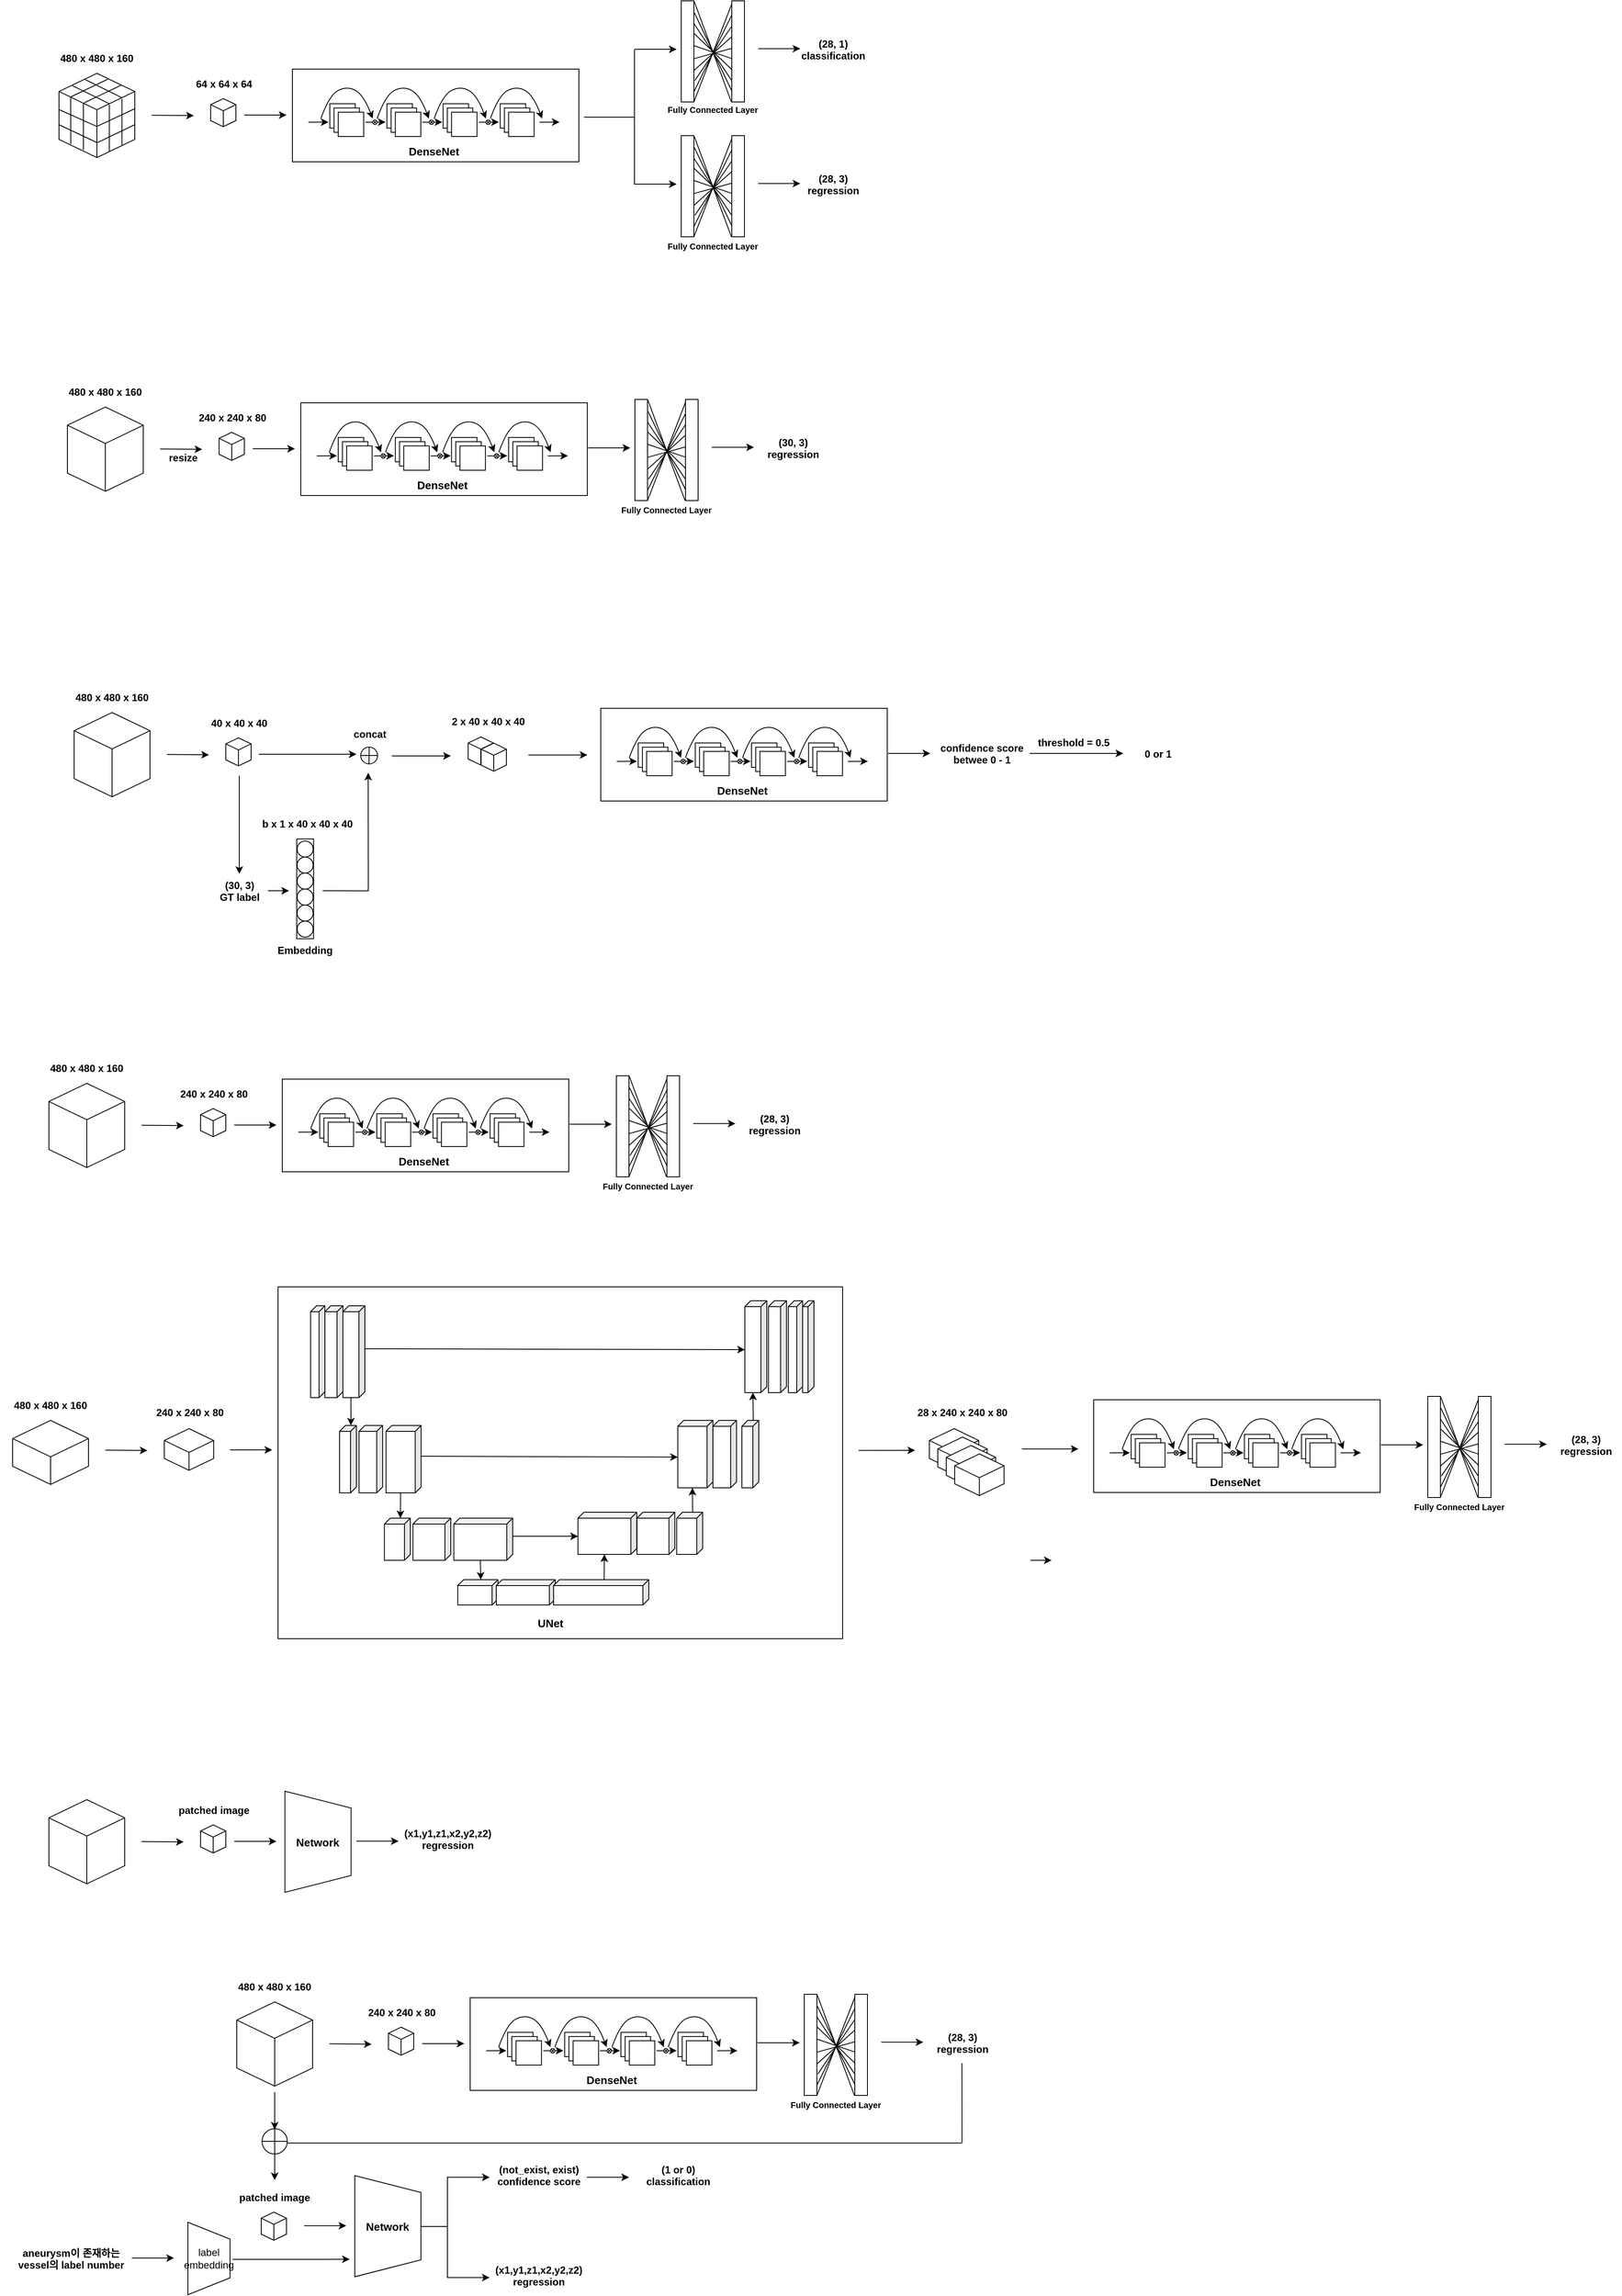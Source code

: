 <mxfile version="24.6.2" type="github">
  <diagram name="페이지-1" id="luRm6ZoS_67JZN6vgYwa">
    <mxGraphModel dx="2049" dy="1054" grid="1" gridSize="10" guides="1" tooltips="1" connect="1" arrows="1" fold="1" page="1" pageScale="1" pageWidth="827" pageHeight="1169" math="0" shadow="0">
      <root>
        <mxCell id="0" />
        <mxCell id="1" parent="0" />
        <mxCell id="6-7fiTgcIDygKp-G1W7g-77" value="" style="rounded=0;whiteSpace=wrap;html=1;" parent="1" vertex="1">
          <mxGeometry x="387" y="1640" width="670" height="417.5" as="geometry" />
        </mxCell>
        <mxCell id="6-7fiTgcIDygKp-G1W7g-65" value="" style="shape=cube;whiteSpace=wrap;html=1;boundedLbl=1;backgroundOutline=1;darkOpacity=0.05;darkOpacity2=0.1;size=7;flipH=1;" parent="1" vertex="1">
          <mxGeometry x="941" y="1656.5" width="26.05" height="109" as="geometry" />
        </mxCell>
        <mxCell id="6-7fiTgcIDygKp-G1W7g-64" value="" style="shape=cube;whiteSpace=wrap;html=1;boundedLbl=1;backgroundOutline=1;darkOpacity=0.05;darkOpacity2=0.1;size=7;flipH=1;" parent="1" vertex="1">
          <mxGeometry x="969.05" y="1656.5" width="21.38" height="109" as="geometry" />
        </mxCell>
        <mxCell id="6-7fiTgcIDygKp-G1W7g-62" value="" style="shape=cube;whiteSpace=wrap;html=1;boundedLbl=1;backgroundOutline=1;darkOpacity=0.05;darkOpacity2=0.1;size=7;flipH=1;" parent="1" vertex="1">
          <mxGeometry x="861.44" y="1798.5" width="41.67" height="80" as="geometry" />
        </mxCell>
        <mxCell id="6-7fiTgcIDygKp-G1W7g-61" value="" style="shape=cube;whiteSpace=wrap;html=1;boundedLbl=1;backgroundOutline=1;darkOpacity=0.05;darkOpacity2=0.1;size=7;flipH=1;" parent="1" vertex="1">
          <mxGeometry x="903.11" y="1798.5" width="28" height="80" as="geometry" />
        </mxCell>
        <mxCell id="6-7fiTgcIDygKp-G1W7g-59" value="" style="shape=cube;whiteSpace=wrap;html=1;boundedLbl=1;backgroundOutline=1;darkOpacity=0.05;darkOpacity2=0.1;size=7;flipH=1;" parent="1" vertex="1">
          <mxGeometry x="742.89" y="1907.5" width="69.83" height="50" as="geometry" />
        </mxCell>
        <mxCell id="6-7fiTgcIDygKp-G1W7g-58" value="" style="shape=cube;whiteSpace=wrap;html=1;boundedLbl=1;backgroundOutline=1;darkOpacity=0.05;darkOpacity2=0.1;size=7;flipH=1;" parent="1" vertex="1">
          <mxGeometry x="813.0" y="1907.5" width="44.89" height="50" as="geometry" />
        </mxCell>
        <mxCell id="6-7fiTgcIDygKp-G1W7g-47" value="" style="shape=cube;whiteSpace=wrap;html=1;boundedLbl=1;backgroundOutline=1;darkOpacity=0.05;darkOpacity2=0.1;size=7;flipH=1;" parent="1" vertex="1">
          <mxGeometry x="425.62" y="1662.5" width="17" height="109" as="geometry" />
        </mxCell>
        <mxCell id="6-7fiTgcIDygKp-G1W7g-46" value="" style="shape=cube;whiteSpace=wrap;html=1;boundedLbl=1;backgroundOutline=1;darkOpacity=0.05;darkOpacity2=0.1;size=7;flipH=1;" parent="1" vertex="1">
          <mxGeometry x="442.62" y="1662.5" width="21.38" height="109" as="geometry" />
        </mxCell>
        <mxCell id="hgTVWzHPnjNBjNmEPsGD-20" value="" style="html=1;whiteSpace=wrap;shape=isoCube2;backgroundOutline=1;isoAngle=15;rounded=0;" parent="1" vertex="1">
          <mxGeometry x="307" y="230" width="30" height="33.33" as="geometry" />
        </mxCell>
        <mxCell id="hgTVWzHPnjNBjNmEPsGD-22" value="" style="endArrow=classic;html=1;rounded=0;" parent="1" edge="1">
          <mxGeometry width="50" height="50" relative="1" as="geometry">
            <mxPoint x="347" y="249.5" as="sourcePoint" />
            <mxPoint x="397" y="249.5" as="targetPoint" />
          </mxGeometry>
        </mxCell>
        <mxCell id="hgTVWzHPnjNBjNmEPsGD-55" value="" style="group;rounded=0;" parent="1" vertex="1" connectable="0">
          <mxGeometry x="423" y="215" width="330" height="90" as="geometry" />
        </mxCell>
        <mxCell id="hgTVWzHPnjNBjNmEPsGD-58" value="" style="rounded=0;whiteSpace=wrap;html=1;" parent="hgTVWzHPnjNBjNmEPsGD-55" vertex="1">
          <mxGeometry x="-19" y="-20" width="340" height="110" as="geometry" />
        </mxCell>
        <mxCell id="hgTVWzHPnjNBjNmEPsGD-26" value="" style="verticalLabelPosition=bottom;verticalAlign=top;html=1;shape=mxgraph.basic.layered_rect;dx=10;outlineConnect=0;whiteSpace=wrap;flipV=1;flipH=1;rounded=0;" parent="hgTVWzHPnjNBjNmEPsGD-55" vertex="1">
          <mxGeometry x="25.41" y="21.175" width="40.233" height="38.825" as="geometry" />
        </mxCell>
        <mxCell id="hgTVWzHPnjNBjNmEPsGD-27" value="" style="verticalLabelPosition=bottom;verticalAlign=top;html=1;shape=mxgraph.basic.layered_rect;dx=10;outlineConnect=0;whiteSpace=wrap;flipV=1;flipH=1;rounded=0;" parent="hgTVWzHPnjNBjNmEPsGD-55" vertex="1">
          <mxGeometry x="93.171" y="21.175" width="40.233" height="38.825" as="geometry" />
        </mxCell>
        <mxCell id="hgTVWzHPnjNBjNmEPsGD-34" value="" style="endArrow=classic;html=1;rounded=0;" parent="hgTVWzHPnjNBjNmEPsGD-55" edge="1">
          <mxGeometry width="50" height="50" relative="1" as="geometry">
            <mxPoint x="67.76" y="42.996" as="sourcePoint" />
            <mxPoint x="91.582" y="42.88" as="targetPoint" />
          </mxGeometry>
        </mxCell>
        <mxCell id="hgTVWzHPnjNBjNmEPsGD-40" value="" style="curved=1;endArrow=classic;html=1;rounded=0;" parent="hgTVWzHPnjNBjNmEPsGD-55" edge="1">
          <mxGeometry width="50" height="50" relative="1" as="geometry">
            <mxPoint x="81.524" y="38.645" as="sourcePoint" />
            <mxPoint x="142.932" y="38.645" as="targetPoint" />
            <Array as="points">
              <mxPoint x="91.582" y="10.588" />
              <mxPoint x="112.758" />
              <mxPoint x="132.345" y="10.588" />
            </Array>
          </mxGeometry>
        </mxCell>
        <mxCell id="hgTVWzHPnjNBjNmEPsGD-41" value="" style="shape=orEllipse;perimeter=ellipsePerimeter;whiteSpace=wrap;html=1;backgroundOutline=1;rounded=0;rotation=45;" parent="hgTVWzHPnjNBjNmEPsGD-55" vertex="1">
          <mxGeometry x="76.23" y="40.413" width="5.294" height="5.294" as="geometry" />
        </mxCell>
        <mxCell id="hgTVWzHPnjNBjNmEPsGD-44" value="" style="curved=1;endArrow=classic;html=1;rounded=0;" parent="hgTVWzHPnjNBjNmEPsGD-55" edge="1">
          <mxGeometry width="50" height="50" relative="1" as="geometry">
            <mxPoint x="14.823" y="38.645" as="sourcePoint" />
            <mxPoint x="76.23" y="38.645" as="targetPoint" />
            <Array as="points">
              <mxPoint x="24.881" y="10.588" />
              <mxPoint x="46.056" />
              <mxPoint x="65.643" y="10.588" />
            </Array>
          </mxGeometry>
        </mxCell>
        <mxCell id="hgTVWzHPnjNBjNmEPsGD-45" value="" style="verticalLabelPosition=bottom;verticalAlign=top;html=1;shape=mxgraph.basic.layered_rect;dx=10;outlineConnect=0;whiteSpace=wrap;flipV=1;flipH=1;rounded=0;" parent="hgTVWzHPnjNBjNmEPsGD-55" vertex="1">
          <mxGeometry x="159.872" y="21.175" width="40.233" height="38.825" as="geometry" />
        </mxCell>
        <mxCell id="hgTVWzHPnjNBjNmEPsGD-46" value="" style="verticalLabelPosition=bottom;verticalAlign=top;html=1;shape=mxgraph.basic.layered_rect;dx=10;outlineConnect=0;whiteSpace=wrap;flipV=1;flipH=1;rounded=0;" parent="hgTVWzHPnjNBjNmEPsGD-55" vertex="1">
          <mxGeometry x="227.633" y="21.175" width="40.233" height="38.825" as="geometry" />
        </mxCell>
        <mxCell id="hgTVWzHPnjNBjNmEPsGD-47" value="" style="endArrow=classic;html=1;rounded=0;" parent="hgTVWzHPnjNBjNmEPsGD-55" edge="1">
          <mxGeometry width="50" height="50" relative="1" as="geometry">
            <mxPoint x="202.223" y="42.996" as="sourcePoint" />
            <mxPoint x="226.045" y="42.88" as="targetPoint" />
          </mxGeometry>
        </mxCell>
        <mxCell id="hgTVWzHPnjNBjNmEPsGD-48" value="" style="curved=1;endArrow=classic;html=1;rounded=0;" parent="hgTVWzHPnjNBjNmEPsGD-55" edge="1">
          <mxGeometry width="50" height="50" relative="1" as="geometry">
            <mxPoint x="215.986" y="38.645" as="sourcePoint" />
            <mxPoint x="277.394" y="38.645" as="targetPoint" />
            <Array as="points">
              <mxPoint x="226.045" y="10.588" />
              <mxPoint x="247.22" />
              <mxPoint x="266.807" y="10.588" />
            </Array>
          </mxGeometry>
        </mxCell>
        <mxCell id="hgTVWzHPnjNBjNmEPsGD-49" value="" style="shape=orEllipse;perimeter=ellipsePerimeter;whiteSpace=wrap;html=1;backgroundOutline=1;rounded=0;rotation=45;" parent="hgTVWzHPnjNBjNmEPsGD-55" vertex="1">
          <mxGeometry x="210.693" y="40.413" width="5.294" height="5.294" as="geometry" />
        </mxCell>
        <mxCell id="hgTVWzHPnjNBjNmEPsGD-50" value="" style="curved=1;endArrow=classic;html=1;rounded=0;" parent="hgTVWzHPnjNBjNmEPsGD-55" edge="1">
          <mxGeometry width="50" height="50" relative="1" as="geometry">
            <mxPoint x="149.285" y="38.645" as="sourcePoint" />
            <mxPoint x="210.693" y="38.645" as="targetPoint" />
            <Array as="points">
              <mxPoint x="159.343" y="10.588" />
              <mxPoint x="180.518" />
              <mxPoint x="200.105" y="10.588" />
            </Array>
          </mxGeometry>
        </mxCell>
        <mxCell id="hgTVWzHPnjNBjNmEPsGD-51" value="" style="endArrow=classic;html=1;rounded=0;" parent="hgTVWzHPnjNBjNmEPsGD-55" edge="1">
          <mxGeometry width="50" height="50" relative="1" as="geometry">
            <mxPoint x="134.991" y="42.996" as="sourcePoint" />
            <mxPoint x="158.813" y="42.88" as="targetPoint" />
          </mxGeometry>
        </mxCell>
        <mxCell id="hgTVWzHPnjNBjNmEPsGD-52" value="" style="shape=orEllipse;perimeter=ellipsePerimeter;whiteSpace=wrap;html=1;backgroundOutline=1;rounded=0;rotation=45;" parent="hgTVWzHPnjNBjNmEPsGD-55" vertex="1">
          <mxGeometry x="143.462" y="40.413" width="5.294" height="5.294" as="geometry" />
        </mxCell>
        <mxCell id="hgTVWzHPnjNBjNmEPsGD-53" value="" style="endArrow=classic;html=1;rounded=0;" parent="hgTVWzHPnjNBjNmEPsGD-55" edge="1">
          <mxGeometry width="50" height="50" relative="1" as="geometry">
            <mxPoint y="42.996" as="sourcePoint" />
            <mxPoint x="23.822" y="42.88" as="targetPoint" />
          </mxGeometry>
        </mxCell>
        <mxCell id="hgTVWzHPnjNBjNmEPsGD-54" value="" style="endArrow=classic;html=1;rounded=0;" parent="hgTVWzHPnjNBjNmEPsGD-55" edge="1">
          <mxGeometry width="50" height="50" relative="1" as="geometry">
            <mxPoint x="274.218" y="42.996" as="sourcePoint" />
            <mxPoint x="298.04" y="42.88" as="targetPoint" />
          </mxGeometry>
        </mxCell>
        <mxCell id="hgTVWzHPnjNBjNmEPsGD-60" value="" style="endArrow=classic;html=1;rounded=0;" parent="1" edge="1">
          <mxGeometry width="50" height="50" relative="1" as="geometry">
            <mxPoint x="810" y="331.5" as="sourcePoint" />
            <mxPoint x="860" y="331.5" as="targetPoint" />
          </mxGeometry>
        </mxCell>
        <mxCell id="hgTVWzHPnjNBjNmEPsGD-64" value="64 x 64 x 64" style="swimlane;fontStyle=1;childLayout=stackLayout;horizontal=1;startSize=26;horizontalStack=0;resizeParent=1;resizeParentMax=0;resizeLast=0;collapsible=1;marginBottom=0;strokeColor=none;opacity=0;" parent="1" vertex="1">
          <mxGeometry x="275.5" y="202" width="95" height="20" as="geometry" />
        </mxCell>
        <mxCell id="hgTVWzHPnjNBjNmEPsGD-65" value="480 x 480 x 160" style="swimlane;fontStyle=1;childLayout=stackLayout;horizontal=1;startSize=26;horizontalStack=0;resizeParent=1;resizeParentMax=0;resizeLast=0;collapsible=1;marginBottom=0;strokeColor=none;opacity=0;" parent="1" vertex="1">
          <mxGeometry x="112" y="171.5" width="120" height="20" as="geometry">
            <mxRectangle x="90" y="170" width="110" height="30" as="alternateBounds" />
          </mxGeometry>
        </mxCell>
        <mxCell id="hgTVWzHPnjNBjNmEPsGD-66" value="(28, 3)&#xa;regression" style="swimlane;fontStyle=1;childLayout=stackLayout;horizontal=1;startSize=26;horizontalStack=0;resizeParent=1;resizeParentMax=0;resizeLast=0;collapsible=1;marginBottom=0;strokeColor=none;opacity=0;" parent="1" vertex="1">
          <mxGeometry x="1012" y="321.5" width="68" height="20" as="geometry" />
        </mxCell>
        <mxCell id="hgTVWzHPnjNBjNmEPsGD-68" value="" style="endArrow=classic;html=1;rounded=0;" parent="1" edge="1">
          <mxGeometry width="50" height="50" relative="1" as="geometry">
            <mxPoint x="956.75" y="330.81" as="sourcePoint" />
            <mxPoint x="1006.75" y="330.81" as="targetPoint" />
          </mxGeometry>
        </mxCell>
        <mxCell id="hgTVWzHPnjNBjNmEPsGD-2" value="" style="endArrow=classic;html=1;rounded=0;movable=1;resizable=1;rotatable=1;deletable=1;editable=1;locked=0;connectable=1;" parent="1" edge="1">
          <mxGeometry width="50" height="50" relative="1" as="geometry">
            <mxPoint x="237" y="249.71" as="sourcePoint" />
            <mxPoint x="287" y="250.21" as="targetPoint" />
          </mxGeometry>
        </mxCell>
        <mxCell id="hgTVWzHPnjNBjNmEPsGD-69" value="" style="group" parent="1" vertex="1" connectable="0">
          <mxGeometry x="127" y="200" width="90" height="100" as="geometry" />
        </mxCell>
        <mxCell id="hgTVWzHPnjNBjNmEPsGD-9" value="" style="html=1;whiteSpace=wrap;shape=isoCube2;backgroundOutline=1;isoAngle=15;movable=1;resizable=1;rotatable=1;deletable=1;editable=1;locked=0;connectable=1;rounded=0;" parent="hgTVWzHPnjNBjNmEPsGD-69" vertex="1">
          <mxGeometry width="90" height="100" as="geometry" />
        </mxCell>
        <mxCell id="hgTVWzHPnjNBjNmEPsGD-4" value="" style="endArrow=none;html=1;rounded=0;exitX=0;exitY=0.25;exitDx=0;exitDy=0;entryX=0.644;entryY=0.06;entryDx=0;entryDy=0;entryPerimeter=0;movable=1;resizable=1;rotatable=1;deletable=1;editable=1;locked=0;connectable=1;" parent="hgTVWzHPnjNBjNmEPsGD-69" edge="1">
          <mxGeometry width="50" height="50" relative="1" as="geometry">
            <mxPoint x="14" y="28" as="sourcePoint" />
            <mxPoint x="57.96" y="7" as="targetPoint" />
          </mxGeometry>
        </mxCell>
        <mxCell id="hgTVWzHPnjNBjNmEPsGD-5" value="" style="endArrow=none;html=1;rounded=0;exitX=0;exitY=0.25;exitDx=0;exitDy=0;entryX=0.496;entryY=0.83;entryDx=0;entryDy=0;entryPerimeter=0;movable=1;resizable=1;rotatable=1;deletable=1;editable=1;locked=0;connectable=1;" parent="hgTVWzHPnjNBjNmEPsGD-69" edge="1">
          <mxGeometry width="50" height="50" relative="1" as="geometry">
            <mxPoint y="61" as="sourcePoint" />
            <mxPoint x="44.64" y="82" as="targetPoint" />
          </mxGeometry>
        </mxCell>
        <mxCell id="hgTVWzHPnjNBjNmEPsGD-6" value="" style="endArrow=none;html=1;rounded=0;exitX=0.154;exitY=0.287;exitDx=0;exitDy=0;exitPerimeter=0;movable=1;resizable=1;rotatable=1;deletable=1;editable=1;locked=0;connectable=1;" parent="hgTVWzHPnjNBjNmEPsGD-69" source="hgTVWzHPnjNBjNmEPsGD-9" edge="1">
          <mxGeometry width="50" height="50" relative="1" as="geometry">
            <mxPoint x="14" y="30" as="sourcePoint" />
            <mxPoint x="14" y="84" as="targetPoint" />
          </mxGeometry>
        </mxCell>
        <mxCell id="hgTVWzHPnjNBjNmEPsGD-7" value="" style="endArrow=none;html=1;rounded=0;exitX=0;exitY=0.25;exitDx=0;exitDy=0;movable=1;resizable=1;rotatable=1;deletable=1;editable=1;locked=0;connectable=1;" parent="hgTVWzHPnjNBjNmEPsGD-69" edge="1">
          <mxGeometry width="50" height="50" relative="1" as="geometry">
            <mxPoint x="29" y="36" as="sourcePoint" />
            <mxPoint x="29" y="91" as="targetPoint" />
          </mxGeometry>
        </mxCell>
        <mxCell id="hgTVWzHPnjNBjNmEPsGD-10" value="" style="endArrow=none;html=1;rounded=0;exitX=0;exitY=0.25;exitDx=0;exitDy=0;entryX=0.644;entryY=0.06;entryDx=0;entryDy=0;entryPerimeter=0;movable=1;resizable=1;rotatable=1;deletable=1;editable=1;locked=0;connectable=1;" parent="hgTVWzHPnjNBjNmEPsGD-69" edge="1">
          <mxGeometry width="50" height="50" relative="1" as="geometry">
            <mxPoint x="30" y="35" as="sourcePoint" />
            <mxPoint x="73.96" y="14" as="targetPoint" />
          </mxGeometry>
        </mxCell>
        <mxCell id="hgTVWzHPnjNBjNmEPsGD-12" value="" style="endArrow=none;html=1;rounded=0;exitX=0;exitY=0.25;exitDx=0;exitDy=0;entryX=0.499;entryY=0.641;entryDx=0;entryDy=0;entryPerimeter=0;movable=1;resizable=1;rotatable=1;deletable=1;editable=1;locked=0;connectable=1;" parent="hgTVWzHPnjNBjNmEPsGD-69" edge="1">
          <mxGeometry width="50" height="50" relative="1" as="geometry">
            <mxPoint y="43" as="sourcePoint" />
            <mxPoint x="44.91" y="63.1" as="targetPoint" />
          </mxGeometry>
        </mxCell>
        <mxCell id="hgTVWzHPnjNBjNmEPsGD-13" value="" style="endArrow=none;html=1;rounded=0;exitX=0.496;exitY=0.632;exitDx=0;exitDy=0;entryX=0.644;entryY=0.06;entryDx=0;entryDy=0;entryPerimeter=0;exitPerimeter=0;movable=1;resizable=1;rotatable=1;deletable=1;editable=1;locked=0;connectable=1;" parent="hgTVWzHPnjNBjNmEPsGD-69" source="hgTVWzHPnjNBjNmEPsGD-9" edge="1">
          <mxGeometry width="50" height="50" relative="1" as="geometry">
            <mxPoint x="46" y="63" as="sourcePoint" />
            <mxPoint x="89.96" y="42" as="targetPoint" />
          </mxGeometry>
        </mxCell>
        <mxCell id="hgTVWzHPnjNBjNmEPsGD-14" value="" style="endArrow=none;html=1;rounded=0;exitX=0.504;exitY=0.823;exitDx=0;exitDy=0;entryX=0.644;entryY=0.06;entryDx=0;entryDy=0;entryPerimeter=0;exitPerimeter=0;movable=1;resizable=1;rotatable=1;deletable=1;editable=1;locked=0;connectable=1;" parent="hgTVWzHPnjNBjNmEPsGD-69" source="hgTVWzHPnjNBjNmEPsGD-9" edge="1">
          <mxGeometry width="50" height="50" relative="1" as="geometry">
            <mxPoint x="46" y="82" as="sourcePoint" />
            <mxPoint x="89.96" y="61" as="targetPoint" />
          </mxGeometry>
        </mxCell>
        <mxCell id="hgTVWzHPnjNBjNmEPsGD-15" value="" style="endArrow=none;html=1;rounded=0;exitX=0.675;exitY=0.372;exitDx=0;exitDy=0;exitPerimeter=0;movable=1;resizable=1;rotatable=1;deletable=1;editable=1;locked=0;connectable=1;" parent="hgTVWzHPnjNBjNmEPsGD-69" edge="1">
          <mxGeometry width="50" height="50" relative="1" as="geometry">
            <mxPoint x="59.75" y="37.2" as="sourcePoint" />
            <mxPoint x="59.77" y="93" as="targetPoint" />
          </mxGeometry>
        </mxCell>
        <mxCell id="hgTVWzHPnjNBjNmEPsGD-17" value="" style="endArrow=none;html=1;rounded=0;exitX=0.675;exitY=0.372;exitDx=0;exitDy=0;exitPerimeter=0;movable=1;resizable=1;rotatable=1;deletable=1;editable=1;locked=0;connectable=1;" parent="hgTVWzHPnjNBjNmEPsGD-69" edge="1">
          <mxGeometry width="50" height="50" relative="1" as="geometry">
            <mxPoint x="74.75" y="30.2" as="sourcePoint" />
            <mxPoint x="74.77" y="86" as="targetPoint" />
          </mxGeometry>
        </mxCell>
        <mxCell id="hgTVWzHPnjNBjNmEPsGD-18" value="" style="endArrow=none;html=1;rounded=0;exitX=0.167;exitY=0.147;exitDx=0;exitDy=0;entryX=0.499;entryY=0.641;entryDx=0;entryDy=0;entryPerimeter=0;exitPerimeter=0;movable=1;resizable=1;rotatable=1;deletable=1;editable=1;locked=0;connectable=1;" parent="hgTVWzHPnjNBjNmEPsGD-69" edge="1">
          <mxGeometry width="50" height="50" relative="1" as="geometry">
            <mxPoint x="16.03" y="14.7" as="sourcePoint" />
            <mxPoint x="59.91" y="36.1" as="targetPoint" />
          </mxGeometry>
        </mxCell>
        <mxCell id="hgTVWzHPnjNBjNmEPsGD-19" value="" style="endArrow=none;html=1;rounded=0;exitX=0.343;exitY=0.073;exitDx=0;exitDy=0;entryX=0.499;entryY=0.641;entryDx=0;entryDy=0;entryPerimeter=0;exitPerimeter=0;movable=1;resizable=1;rotatable=1;deletable=1;editable=1;locked=0;connectable=1;" parent="hgTVWzHPnjNBjNmEPsGD-69" source="hgTVWzHPnjNBjNmEPsGD-9" edge="1">
          <mxGeometry width="50" height="50" relative="1" as="geometry">
            <mxPoint x="31" y="8" as="sourcePoint" />
            <mxPoint x="74.91" y="29.1" as="targetPoint" />
          </mxGeometry>
        </mxCell>
        <mxCell id="hgTVWzHPnjNBjNmEPsGD-70" value="DenseNet" style="swimlane;fontStyle=1;childLayout=stackLayout;horizontal=1;startSize=26;horizontalStack=0;resizeParent=1;resizeParentMax=0;resizeLast=0;collapsible=1;marginBottom=0;strokeColor=none;opacity=0;fontSize=13;" parent="1" vertex="1">
          <mxGeometry x="527.11" y="282" width="90" height="20" as="geometry" />
        </mxCell>
        <mxCell id="hgTVWzHPnjNBjNmEPsGD-90" value="" style="group" parent="1" vertex="1" connectable="0">
          <mxGeometry x="865.5" y="274" width="75" height="120" as="geometry" />
        </mxCell>
        <mxCell id="hgTVWzHPnjNBjNmEPsGD-71" value="" style="rounded=0;whiteSpace=wrap;html=1;rotation=90;" parent="hgTVWzHPnjNBjNmEPsGD-90" vertex="1">
          <mxGeometry x="-52.5" y="52.5" width="120" height="15" as="geometry" />
        </mxCell>
        <mxCell id="hgTVWzHPnjNBjNmEPsGD-74" value="" style="endArrow=none;html=1;entryX=0.032;entryY=1.007;entryDx=0;entryDy=0;entryPerimeter=0;exitX=1;exitY=0;exitDx=0;exitDy=0;" parent="hgTVWzHPnjNBjNmEPsGD-90" source="hgTVWzHPnjNBjNmEPsGD-71" target="hgTVWzHPnjNBjNmEPsGD-73" edge="1">
          <mxGeometry width="50" height="50" relative="1" as="geometry">
            <mxPoint x="17.5" y="118.5" as="sourcePoint" />
            <mxPoint x="57.5" y="8.5" as="targetPoint" />
          </mxGeometry>
        </mxCell>
        <mxCell id="hgTVWzHPnjNBjNmEPsGD-75" value="" style="endArrow=none;html=1;entryX=0.142;entryY=1.007;entryDx=0;entryDy=0;entryPerimeter=0;exitX=0.904;exitY=0.02;exitDx=0;exitDy=0;exitPerimeter=0;" parent="hgTVWzHPnjNBjNmEPsGD-90" source="hgTVWzHPnjNBjNmEPsGD-71" target="hgTVWzHPnjNBjNmEPsGD-73" edge="1">
          <mxGeometry width="50" height="50" relative="1" as="geometry">
            <mxPoint x="17.5" y="118.71" as="sourcePoint" />
            <mxPoint x="61.5" y="2.71" as="targetPoint" />
          </mxGeometry>
        </mxCell>
        <mxCell id="hgTVWzHPnjNBjNmEPsGD-76" value="" style="endArrow=none;html=1;entryX=0.25;entryY=1;entryDx=0;entryDy=0;exitX=0.788;exitY=-0.14;exitDx=0;exitDy=0;exitPerimeter=0;" parent="hgTVWzHPnjNBjNmEPsGD-90" target="hgTVWzHPnjNBjNmEPsGD-73" edge="1">
          <mxGeometry width="50" height="50" relative="1" as="geometry">
            <mxPoint x="16.1" y="94.56" as="sourcePoint" />
            <mxPoint x="59" y="30.71" as="targetPoint" />
          </mxGeometry>
        </mxCell>
        <mxCell id="hgTVWzHPnjNBjNmEPsGD-77" value="" style="endArrow=none;html=1;entryX=0.352;entryY=0.98;entryDx=0;entryDy=0;entryPerimeter=0;exitX=0.687;exitY=-0.015;exitDx=0;exitDy=0;exitPerimeter=0;" parent="hgTVWzHPnjNBjNmEPsGD-90" source="hgTVWzHPnjNBjNmEPsGD-71" target="hgTVWzHPnjNBjNmEPsGD-73" edge="1">
          <mxGeometry width="50" height="50" relative="1" as="geometry">
            <mxPoint x="17.5" y="78.5" as="sourcePoint" />
            <mxPoint x="60.4" y="30.5" as="targetPoint" />
          </mxGeometry>
        </mxCell>
        <mxCell id="hgTVWzHPnjNBjNmEPsGD-84" value="" style="endArrow=none;html=1;exitX=0.568;exitY=-0.078;exitDx=0;exitDy=0;exitPerimeter=0;entryX=0.47;entryY=1.005;entryDx=0;entryDy=0;entryPerimeter=0;" parent="hgTVWzHPnjNBjNmEPsGD-90" target="hgTVWzHPnjNBjNmEPsGD-73" edge="1">
          <mxGeometry width="50" height="50" relative="1" as="geometry">
            <mxPoint x="14.5" y="68.83" as="sourcePoint" />
            <mxPoint x="58.825" y="55.5" as="targetPoint" />
          </mxGeometry>
        </mxCell>
        <mxCell id="hgTVWzHPnjNBjNmEPsGD-85" value="" style="endArrow=none;html=1;entryX=0.032;entryY=1.007;entryDx=0;entryDy=0;entryPerimeter=0;exitX=1;exitY=0;exitDx=0;exitDy=0;" parent="hgTVWzHPnjNBjNmEPsGD-90" edge="1">
          <mxGeometry width="50" height="50" relative="1" as="geometry">
            <mxPoint x="15.5" y="1" as="sourcePoint" />
            <mxPoint x="59.5" y="120" as="targetPoint" />
          </mxGeometry>
        </mxCell>
        <mxCell id="hgTVWzHPnjNBjNmEPsGD-86" value="" style="endArrow=none;html=1;entryX=0.142;entryY=1.007;entryDx=0;entryDy=0;entryPerimeter=0;exitX=0.904;exitY=0.02;exitDx=0;exitDy=0;exitPerimeter=0;" parent="hgTVWzHPnjNBjNmEPsGD-90" edge="1">
          <mxGeometry width="50" height="50" relative="1" as="geometry">
            <mxPoint x="15.5" y="14" as="sourcePoint" />
            <mxPoint x="60.5" y="108" as="targetPoint" />
          </mxGeometry>
        </mxCell>
        <mxCell id="hgTVWzHPnjNBjNmEPsGD-87" value="" style="endArrow=none;html=1;entryX=0.25;entryY=1;entryDx=0;entryDy=0;exitX=0.788;exitY=-0.14;exitDx=0;exitDy=0;exitPerimeter=0;" parent="hgTVWzHPnjNBjNmEPsGD-90" edge="1">
          <mxGeometry width="50" height="50" relative="1" as="geometry">
            <mxPoint x="15.1" y="27.0" as="sourcePoint" />
            <mxPoint x="59.5" y="94.06" as="targetPoint" />
          </mxGeometry>
        </mxCell>
        <mxCell id="hgTVWzHPnjNBjNmEPsGD-88" value="" style="endArrow=none;html=1;entryX=0.352;entryY=0.98;entryDx=0;entryDy=0;entryPerimeter=0;exitX=0.687;exitY=-0.015;exitDx=0;exitDy=0;exitPerimeter=0;" parent="hgTVWzHPnjNBjNmEPsGD-90" edge="1">
          <mxGeometry width="50" height="50" relative="1" as="geometry">
            <mxPoint x="15.5" y="39" as="sourcePoint" />
            <mxPoint x="60.5" y="82" as="targetPoint" />
          </mxGeometry>
        </mxCell>
        <mxCell id="hgTVWzHPnjNBjNmEPsGD-89" value="" style="endArrow=none;html=1;exitX=0.568;exitY=-0.078;exitDx=0;exitDy=0;exitPerimeter=0;entryX=0.47;entryY=1.005;entryDx=0;entryDy=0;entryPerimeter=0;" parent="hgTVWzHPnjNBjNmEPsGD-90" edge="1">
          <mxGeometry width="50" height="50" relative="1" as="geometry">
            <mxPoint x="14.5" y="53.0" as="sourcePoint" />
            <mxPoint x="59.5" y="68.33" as="targetPoint" />
          </mxGeometry>
        </mxCell>
        <mxCell id="hgTVWzHPnjNBjNmEPsGD-73" value="" style="rounded=0;whiteSpace=wrap;html=1;rotation=90;" parent="hgTVWzHPnjNBjNmEPsGD-90" vertex="1">
          <mxGeometry x="7.5" y="52.5" width="120" height="15" as="geometry" />
        </mxCell>
        <mxCell id="hgTVWzHPnjNBjNmEPsGD-91" value="Fully Connected Layer" style="swimlane;fontStyle=1;childLayout=stackLayout;horizontal=1;startSize=26;horizontalStack=0;resizeParent=1;resizeParentMax=0;resizeLast=0;collapsible=1;marginBottom=0;strokeColor=none;opacity=0;fontSize=10;" parent="1" vertex="1">
          <mxGeometry x="821.13" y="395" width="163.75" height="20" as="geometry" />
        </mxCell>
        <mxCell id="YevyngudE0FrvX2Xh1Zj-1" value="" style="endArrow=none;html=1;rounded=0;" parent="1" edge="1">
          <mxGeometry width="50" height="50" relative="1" as="geometry">
            <mxPoint x="750" y="252" as="sourcePoint" />
            <mxPoint x="810" y="252" as="targetPoint" />
          </mxGeometry>
        </mxCell>
        <mxCell id="YevyngudE0FrvX2Xh1Zj-2" value="" style="endArrow=none;html=1;rounded=0;" parent="1" edge="1">
          <mxGeometry width="50" height="50" relative="1" as="geometry">
            <mxPoint x="810" y="332" as="sourcePoint" />
            <mxPoint x="810" y="252" as="targetPoint" />
          </mxGeometry>
        </mxCell>
        <mxCell id="YevyngudE0FrvX2Xh1Zj-37" value="" style="endArrow=classic;html=1;rounded=0;" parent="1" edge="1">
          <mxGeometry width="50" height="50" relative="1" as="geometry">
            <mxPoint x="810" y="171.5" as="sourcePoint" />
            <mxPoint x="860" y="171.5" as="targetPoint" />
          </mxGeometry>
        </mxCell>
        <mxCell id="YevyngudE0FrvX2Xh1Zj-38" value="(28, 1)&#xa;classification" style="swimlane;fontStyle=1;childLayout=stackLayout;horizontal=1;startSize=26;horizontalStack=0;resizeParent=1;resizeParentMax=0;resizeLast=0;collapsible=1;marginBottom=0;strokeColor=none;opacity=0;" parent="1" vertex="1">
          <mxGeometry x="1012" y="161.5" width="68" height="20" as="geometry" />
        </mxCell>
        <mxCell id="YevyngudE0FrvX2Xh1Zj-39" value="" style="endArrow=classic;html=1;rounded=0;" parent="1" edge="1">
          <mxGeometry width="50" height="50" relative="1" as="geometry">
            <mxPoint x="956.75" y="170.81" as="sourcePoint" />
            <mxPoint x="1006.75" y="170.81" as="targetPoint" />
          </mxGeometry>
        </mxCell>
        <mxCell id="YevyngudE0FrvX2Xh1Zj-40" value="" style="group" parent="1" vertex="1" connectable="0">
          <mxGeometry x="865.5" y="114" width="75" height="120" as="geometry" />
        </mxCell>
        <mxCell id="YevyngudE0FrvX2Xh1Zj-41" value="" style="rounded=0;whiteSpace=wrap;html=1;rotation=90;" parent="YevyngudE0FrvX2Xh1Zj-40" vertex="1">
          <mxGeometry x="-52.5" y="52.5" width="120" height="15" as="geometry" />
        </mxCell>
        <mxCell id="YevyngudE0FrvX2Xh1Zj-42" value="" style="endArrow=none;html=1;entryX=0.032;entryY=1.007;entryDx=0;entryDy=0;entryPerimeter=0;exitX=1;exitY=0;exitDx=0;exitDy=0;" parent="YevyngudE0FrvX2Xh1Zj-40" source="YevyngudE0FrvX2Xh1Zj-41" target="YevyngudE0FrvX2Xh1Zj-52" edge="1">
          <mxGeometry width="50" height="50" relative="1" as="geometry">
            <mxPoint x="17.5" y="118.5" as="sourcePoint" />
            <mxPoint x="57.5" y="8.5" as="targetPoint" />
          </mxGeometry>
        </mxCell>
        <mxCell id="YevyngudE0FrvX2Xh1Zj-43" value="" style="endArrow=none;html=1;entryX=0.142;entryY=1.007;entryDx=0;entryDy=0;entryPerimeter=0;exitX=0.904;exitY=0.02;exitDx=0;exitDy=0;exitPerimeter=0;" parent="YevyngudE0FrvX2Xh1Zj-40" source="YevyngudE0FrvX2Xh1Zj-41" target="YevyngudE0FrvX2Xh1Zj-52" edge="1">
          <mxGeometry width="50" height="50" relative="1" as="geometry">
            <mxPoint x="17.5" y="118.71" as="sourcePoint" />
            <mxPoint x="61.5" y="2.71" as="targetPoint" />
          </mxGeometry>
        </mxCell>
        <mxCell id="YevyngudE0FrvX2Xh1Zj-44" value="" style="endArrow=none;html=1;entryX=0.25;entryY=1;entryDx=0;entryDy=0;exitX=0.788;exitY=-0.14;exitDx=0;exitDy=0;exitPerimeter=0;" parent="YevyngudE0FrvX2Xh1Zj-40" target="YevyngudE0FrvX2Xh1Zj-52" edge="1">
          <mxGeometry width="50" height="50" relative="1" as="geometry">
            <mxPoint x="16.1" y="94.56" as="sourcePoint" />
            <mxPoint x="59" y="30.71" as="targetPoint" />
          </mxGeometry>
        </mxCell>
        <mxCell id="YevyngudE0FrvX2Xh1Zj-45" value="" style="endArrow=none;html=1;entryX=0.352;entryY=0.98;entryDx=0;entryDy=0;entryPerimeter=0;exitX=0.687;exitY=-0.015;exitDx=0;exitDy=0;exitPerimeter=0;" parent="YevyngudE0FrvX2Xh1Zj-40" source="YevyngudE0FrvX2Xh1Zj-41" target="YevyngudE0FrvX2Xh1Zj-52" edge="1">
          <mxGeometry width="50" height="50" relative="1" as="geometry">
            <mxPoint x="17.5" y="78.5" as="sourcePoint" />
            <mxPoint x="60.4" y="30.5" as="targetPoint" />
          </mxGeometry>
        </mxCell>
        <mxCell id="YevyngudE0FrvX2Xh1Zj-46" value="" style="endArrow=none;html=1;exitX=0.568;exitY=-0.078;exitDx=0;exitDy=0;exitPerimeter=0;entryX=0.47;entryY=1.005;entryDx=0;entryDy=0;entryPerimeter=0;" parent="YevyngudE0FrvX2Xh1Zj-40" target="YevyngudE0FrvX2Xh1Zj-52" edge="1">
          <mxGeometry width="50" height="50" relative="1" as="geometry">
            <mxPoint x="14.5" y="68.83" as="sourcePoint" />
            <mxPoint x="58.825" y="55.5" as="targetPoint" />
          </mxGeometry>
        </mxCell>
        <mxCell id="YevyngudE0FrvX2Xh1Zj-47" value="" style="endArrow=none;html=1;entryX=0.032;entryY=1.007;entryDx=0;entryDy=0;entryPerimeter=0;exitX=1;exitY=0;exitDx=0;exitDy=0;" parent="YevyngudE0FrvX2Xh1Zj-40" edge="1">
          <mxGeometry width="50" height="50" relative="1" as="geometry">
            <mxPoint x="15.5" y="1" as="sourcePoint" />
            <mxPoint x="59.5" y="120" as="targetPoint" />
          </mxGeometry>
        </mxCell>
        <mxCell id="YevyngudE0FrvX2Xh1Zj-48" value="" style="endArrow=none;html=1;entryX=0.142;entryY=1.007;entryDx=0;entryDy=0;entryPerimeter=0;exitX=0.904;exitY=0.02;exitDx=0;exitDy=0;exitPerimeter=0;" parent="YevyngudE0FrvX2Xh1Zj-40" edge="1">
          <mxGeometry width="50" height="50" relative="1" as="geometry">
            <mxPoint x="15.5" y="14" as="sourcePoint" />
            <mxPoint x="60.5" y="108" as="targetPoint" />
          </mxGeometry>
        </mxCell>
        <mxCell id="YevyngudE0FrvX2Xh1Zj-49" value="" style="endArrow=none;html=1;entryX=0.25;entryY=1;entryDx=0;entryDy=0;exitX=0.788;exitY=-0.14;exitDx=0;exitDy=0;exitPerimeter=0;" parent="YevyngudE0FrvX2Xh1Zj-40" edge="1">
          <mxGeometry width="50" height="50" relative="1" as="geometry">
            <mxPoint x="15.1" y="27.0" as="sourcePoint" />
            <mxPoint x="59.5" y="94.06" as="targetPoint" />
          </mxGeometry>
        </mxCell>
        <mxCell id="YevyngudE0FrvX2Xh1Zj-50" value="" style="endArrow=none;html=1;entryX=0.352;entryY=0.98;entryDx=0;entryDy=0;entryPerimeter=0;exitX=0.687;exitY=-0.015;exitDx=0;exitDy=0;exitPerimeter=0;" parent="YevyngudE0FrvX2Xh1Zj-40" edge="1">
          <mxGeometry width="50" height="50" relative="1" as="geometry">
            <mxPoint x="15.5" y="39" as="sourcePoint" />
            <mxPoint x="60.5" y="82" as="targetPoint" />
          </mxGeometry>
        </mxCell>
        <mxCell id="YevyngudE0FrvX2Xh1Zj-51" value="" style="endArrow=none;html=1;exitX=0.568;exitY=-0.078;exitDx=0;exitDy=0;exitPerimeter=0;entryX=0.47;entryY=1.005;entryDx=0;entryDy=0;entryPerimeter=0;" parent="YevyngudE0FrvX2Xh1Zj-40" edge="1">
          <mxGeometry width="50" height="50" relative="1" as="geometry">
            <mxPoint x="14.5" y="53.0" as="sourcePoint" />
            <mxPoint x="59.5" y="68.33" as="targetPoint" />
          </mxGeometry>
        </mxCell>
        <mxCell id="YevyngudE0FrvX2Xh1Zj-52" value="" style="rounded=0;whiteSpace=wrap;html=1;rotation=90;" parent="YevyngudE0FrvX2Xh1Zj-40" vertex="1">
          <mxGeometry x="7.5" y="52.5" width="120" height="15" as="geometry" />
        </mxCell>
        <mxCell id="YevyngudE0FrvX2Xh1Zj-53" value="Fully Connected Layer" style="swimlane;fontStyle=1;childLayout=stackLayout;horizontal=1;startSize=26;horizontalStack=0;resizeParent=1;resizeParentMax=0;resizeLast=0;collapsible=1;marginBottom=0;strokeColor=none;opacity=0;fontSize=10;" parent="1" vertex="1">
          <mxGeometry x="821.13" y="233" width="163.75" height="20" as="geometry" />
        </mxCell>
        <mxCell id="YevyngudE0FrvX2Xh1Zj-54" value="" style="endArrow=none;html=1;rounded=0;" parent="1" edge="1">
          <mxGeometry width="50" height="50" relative="1" as="geometry">
            <mxPoint x="810" y="252" as="sourcePoint" />
            <mxPoint x="810" y="172" as="targetPoint" />
          </mxGeometry>
        </mxCell>
        <mxCell id="YevyngudE0FrvX2Xh1Zj-55" value="" style="html=1;whiteSpace=wrap;shape=isoCube2;backgroundOutline=1;isoAngle=15;rounded=0;" parent="1" vertex="1">
          <mxGeometry x="317" y="626" width="30" height="33.33" as="geometry" />
        </mxCell>
        <mxCell id="YevyngudE0FrvX2Xh1Zj-56" value="" style="endArrow=classic;html=1;rounded=0;" parent="1" edge="1">
          <mxGeometry width="50" height="50" relative="1" as="geometry">
            <mxPoint x="357" y="645.5" as="sourcePoint" />
            <mxPoint x="407" y="645.5" as="targetPoint" />
          </mxGeometry>
        </mxCell>
        <mxCell id="YevyngudE0FrvX2Xh1Zj-57" value="" style="group;rounded=0;" parent="1" vertex="1" connectable="0">
          <mxGeometry x="433" y="611" width="330" height="90" as="geometry" />
        </mxCell>
        <mxCell id="YevyngudE0FrvX2Xh1Zj-58" value="" style="rounded=0;whiteSpace=wrap;html=1;" parent="YevyngudE0FrvX2Xh1Zj-57" vertex="1">
          <mxGeometry x="-19" y="-20" width="340" height="110" as="geometry" />
        </mxCell>
        <mxCell id="YevyngudE0FrvX2Xh1Zj-59" value="" style="verticalLabelPosition=bottom;verticalAlign=top;html=1;shape=mxgraph.basic.layered_rect;dx=10;outlineConnect=0;whiteSpace=wrap;flipV=1;flipH=1;rounded=0;" parent="YevyngudE0FrvX2Xh1Zj-57" vertex="1">
          <mxGeometry x="25.41" y="21.175" width="40.233" height="38.825" as="geometry" />
        </mxCell>
        <mxCell id="YevyngudE0FrvX2Xh1Zj-60" value="" style="verticalLabelPosition=bottom;verticalAlign=top;html=1;shape=mxgraph.basic.layered_rect;dx=10;outlineConnect=0;whiteSpace=wrap;flipV=1;flipH=1;rounded=0;" parent="YevyngudE0FrvX2Xh1Zj-57" vertex="1">
          <mxGeometry x="93.171" y="21.175" width="40.233" height="38.825" as="geometry" />
        </mxCell>
        <mxCell id="YevyngudE0FrvX2Xh1Zj-61" value="" style="endArrow=classic;html=1;rounded=0;" parent="YevyngudE0FrvX2Xh1Zj-57" edge="1">
          <mxGeometry width="50" height="50" relative="1" as="geometry">
            <mxPoint x="67.76" y="42.996" as="sourcePoint" />
            <mxPoint x="91.582" y="42.88" as="targetPoint" />
          </mxGeometry>
        </mxCell>
        <mxCell id="YevyngudE0FrvX2Xh1Zj-62" value="" style="curved=1;endArrow=classic;html=1;rounded=0;" parent="YevyngudE0FrvX2Xh1Zj-57" edge="1">
          <mxGeometry width="50" height="50" relative="1" as="geometry">
            <mxPoint x="81.524" y="38.645" as="sourcePoint" />
            <mxPoint x="142.932" y="38.645" as="targetPoint" />
            <Array as="points">
              <mxPoint x="91.582" y="10.588" />
              <mxPoint x="112.758" />
              <mxPoint x="132.345" y="10.588" />
            </Array>
          </mxGeometry>
        </mxCell>
        <mxCell id="YevyngudE0FrvX2Xh1Zj-63" value="" style="shape=orEllipse;perimeter=ellipsePerimeter;whiteSpace=wrap;html=1;backgroundOutline=1;rounded=0;rotation=45;" parent="YevyngudE0FrvX2Xh1Zj-57" vertex="1">
          <mxGeometry x="76.23" y="40.413" width="5.294" height="5.294" as="geometry" />
        </mxCell>
        <mxCell id="YevyngudE0FrvX2Xh1Zj-64" value="" style="curved=1;endArrow=classic;html=1;rounded=0;" parent="YevyngudE0FrvX2Xh1Zj-57" edge="1">
          <mxGeometry width="50" height="50" relative="1" as="geometry">
            <mxPoint x="14.823" y="38.645" as="sourcePoint" />
            <mxPoint x="76.23" y="38.645" as="targetPoint" />
            <Array as="points">
              <mxPoint x="24.881" y="10.588" />
              <mxPoint x="46.056" />
              <mxPoint x="65.643" y="10.588" />
            </Array>
          </mxGeometry>
        </mxCell>
        <mxCell id="YevyngudE0FrvX2Xh1Zj-65" value="" style="verticalLabelPosition=bottom;verticalAlign=top;html=1;shape=mxgraph.basic.layered_rect;dx=10;outlineConnect=0;whiteSpace=wrap;flipV=1;flipH=1;rounded=0;" parent="YevyngudE0FrvX2Xh1Zj-57" vertex="1">
          <mxGeometry x="159.872" y="21.175" width="40.233" height="38.825" as="geometry" />
        </mxCell>
        <mxCell id="YevyngudE0FrvX2Xh1Zj-66" value="" style="verticalLabelPosition=bottom;verticalAlign=top;html=1;shape=mxgraph.basic.layered_rect;dx=10;outlineConnect=0;whiteSpace=wrap;flipV=1;flipH=1;rounded=0;" parent="YevyngudE0FrvX2Xh1Zj-57" vertex="1">
          <mxGeometry x="227.633" y="21.175" width="40.233" height="38.825" as="geometry" />
        </mxCell>
        <mxCell id="YevyngudE0FrvX2Xh1Zj-67" value="" style="endArrow=classic;html=1;rounded=0;" parent="YevyngudE0FrvX2Xh1Zj-57" edge="1">
          <mxGeometry width="50" height="50" relative="1" as="geometry">
            <mxPoint x="202.223" y="42.996" as="sourcePoint" />
            <mxPoint x="226.045" y="42.88" as="targetPoint" />
          </mxGeometry>
        </mxCell>
        <mxCell id="YevyngudE0FrvX2Xh1Zj-68" value="" style="curved=1;endArrow=classic;html=1;rounded=0;" parent="YevyngudE0FrvX2Xh1Zj-57" edge="1">
          <mxGeometry width="50" height="50" relative="1" as="geometry">
            <mxPoint x="215.986" y="38.645" as="sourcePoint" />
            <mxPoint x="277.394" y="38.645" as="targetPoint" />
            <Array as="points">
              <mxPoint x="226.045" y="10.588" />
              <mxPoint x="247.22" />
              <mxPoint x="266.807" y="10.588" />
            </Array>
          </mxGeometry>
        </mxCell>
        <mxCell id="YevyngudE0FrvX2Xh1Zj-69" value="" style="shape=orEllipse;perimeter=ellipsePerimeter;whiteSpace=wrap;html=1;backgroundOutline=1;rounded=0;rotation=45;" parent="YevyngudE0FrvX2Xh1Zj-57" vertex="1">
          <mxGeometry x="210.693" y="40.413" width="5.294" height="5.294" as="geometry" />
        </mxCell>
        <mxCell id="YevyngudE0FrvX2Xh1Zj-70" value="" style="curved=1;endArrow=classic;html=1;rounded=0;" parent="YevyngudE0FrvX2Xh1Zj-57" edge="1">
          <mxGeometry width="50" height="50" relative="1" as="geometry">
            <mxPoint x="149.285" y="38.645" as="sourcePoint" />
            <mxPoint x="210.693" y="38.645" as="targetPoint" />
            <Array as="points">
              <mxPoint x="159.343" y="10.588" />
              <mxPoint x="180.518" />
              <mxPoint x="200.105" y="10.588" />
            </Array>
          </mxGeometry>
        </mxCell>
        <mxCell id="YevyngudE0FrvX2Xh1Zj-71" value="" style="endArrow=classic;html=1;rounded=0;" parent="YevyngudE0FrvX2Xh1Zj-57" edge="1">
          <mxGeometry width="50" height="50" relative="1" as="geometry">
            <mxPoint x="134.991" y="42.996" as="sourcePoint" />
            <mxPoint x="158.813" y="42.88" as="targetPoint" />
          </mxGeometry>
        </mxCell>
        <mxCell id="YevyngudE0FrvX2Xh1Zj-72" value="" style="shape=orEllipse;perimeter=ellipsePerimeter;whiteSpace=wrap;html=1;backgroundOutline=1;rounded=0;rotation=45;" parent="YevyngudE0FrvX2Xh1Zj-57" vertex="1">
          <mxGeometry x="143.462" y="40.413" width="5.294" height="5.294" as="geometry" />
        </mxCell>
        <mxCell id="YevyngudE0FrvX2Xh1Zj-73" value="" style="endArrow=classic;html=1;rounded=0;" parent="YevyngudE0FrvX2Xh1Zj-57" edge="1">
          <mxGeometry width="50" height="50" relative="1" as="geometry">
            <mxPoint y="42.996" as="sourcePoint" />
            <mxPoint x="23.822" y="42.88" as="targetPoint" />
          </mxGeometry>
        </mxCell>
        <mxCell id="YevyngudE0FrvX2Xh1Zj-74" value="" style="endArrow=classic;html=1;rounded=0;" parent="YevyngudE0FrvX2Xh1Zj-57" edge="1">
          <mxGeometry width="50" height="50" relative="1" as="geometry">
            <mxPoint x="274.218" y="42.996" as="sourcePoint" />
            <mxPoint x="298.04" y="42.88" as="targetPoint" />
          </mxGeometry>
        </mxCell>
        <mxCell id="YevyngudE0FrvX2Xh1Zj-75" value="" style="endArrow=classic;html=1;rounded=0;" parent="1" edge="1">
          <mxGeometry width="50" height="50" relative="1" as="geometry">
            <mxPoint x="755" y="644.5" as="sourcePoint" />
            <mxPoint x="805" y="644.5" as="targetPoint" />
          </mxGeometry>
        </mxCell>
        <mxCell id="YevyngudE0FrvX2Xh1Zj-76" value="240 x 240 x 80" style="swimlane;fontStyle=1;childLayout=stackLayout;horizontal=1;startSize=26;horizontalStack=0;resizeParent=1;resizeParentMax=0;resizeLast=0;collapsible=1;marginBottom=0;strokeColor=none;opacity=0;" parent="1" vertex="1">
          <mxGeometry x="285.5" y="598" width="95" height="20" as="geometry" />
        </mxCell>
        <mxCell id="YevyngudE0FrvX2Xh1Zj-77" value="480 x 480 x 160" style="swimlane;fontStyle=1;childLayout=stackLayout;horizontal=1;startSize=26;horizontalStack=0;resizeParent=1;resizeParentMax=0;resizeLast=0;collapsible=1;marginBottom=0;strokeColor=none;opacity=0;" parent="1" vertex="1">
          <mxGeometry x="122" y="567.5" width="120" height="20" as="geometry">
            <mxRectangle x="90" y="170" width="110" height="30" as="alternateBounds" />
          </mxGeometry>
        </mxCell>
        <mxCell id="YevyngudE0FrvX2Xh1Zj-78" value="(30, 3)&#xa;regression" style="swimlane;fontStyle=1;childLayout=stackLayout;horizontal=1;startSize=26;horizontalStack=0;resizeParent=1;resizeParentMax=0;resizeLast=0;collapsible=1;marginBottom=0;strokeColor=none;opacity=0;" parent="1" vertex="1">
          <mxGeometry x="957" y="634.5" width="83" height="20" as="geometry" />
        </mxCell>
        <mxCell id="YevyngudE0FrvX2Xh1Zj-79" value="" style="endArrow=classic;html=1;rounded=0;" parent="1" edge="1">
          <mxGeometry width="50" height="50" relative="1" as="geometry">
            <mxPoint x="901.75" y="643.81" as="sourcePoint" />
            <mxPoint x="951.75" y="643.81" as="targetPoint" />
          </mxGeometry>
        </mxCell>
        <mxCell id="YevyngudE0FrvX2Xh1Zj-80" value="" style="endArrow=classic;html=1;rounded=0;movable=1;resizable=1;rotatable=1;deletable=1;editable=1;locked=0;connectable=1;" parent="1" edge="1">
          <mxGeometry width="50" height="50" relative="1" as="geometry">
            <mxPoint x="247" y="645.71" as="sourcePoint" />
            <mxPoint x="297" y="646.21" as="targetPoint" />
          </mxGeometry>
        </mxCell>
        <mxCell id="YevyngudE0FrvX2Xh1Zj-81" value="" style="group" parent="1" vertex="1" connectable="0">
          <mxGeometry x="137" y="596" width="90" height="100" as="geometry" />
        </mxCell>
        <mxCell id="YevyngudE0FrvX2Xh1Zj-82" value="" style="html=1;whiteSpace=wrap;shape=isoCube2;backgroundOutline=1;isoAngle=15;movable=1;resizable=1;rotatable=1;deletable=1;editable=1;locked=0;connectable=1;rounded=0;" parent="YevyngudE0FrvX2Xh1Zj-81" vertex="1">
          <mxGeometry width="90" height="100" as="geometry" />
        </mxCell>
        <mxCell id="YevyngudE0FrvX2Xh1Zj-95" value="DenseNet" style="swimlane;fontStyle=1;childLayout=stackLayout;horizontal=1;startSize=26;horizontalStack=0;resizeParent=1;resizeParentMax=0;resizeLast=0;collapsible=1;marginBottom=0;strokeColor=none;opacity=0;fontSize=13;" parent="1" vertex="1">
          <mxGeometry x="537.11" y="678" width="90" height="20" as="geometry" />
        </mxCell>
        <mxCell id="YevyngudE0FrvX2Xh1Zj-96" value="" style="group" parent="1" vertex="1" connectable="0">
          <mxGeometry x="810.5" y="587" width="75" height="120" as="geometry" />
        </mxCell>
        <mxCell id="YevyngudE0FrvX2Xh1Zj-97" value="" style="rounded=0;whiteSpace=wrap;html=1;rotation=90;" parent="YevyngudE0FrvX2Xh1Zj-96" vertex="1">
          <mxGeometry x="-52.5" y="52.5" width="120" height="15" as="geometry" />
        </mxCell>
        <mxCell id="YevyngudE0FrvX2Xh1Zj-98" value="" style="endArrow=none;html=1;entryX=0.032;entryY=1.007;entryDx=0;entryDy=0;entryPerimeter=0;exitX=1;exitY=0;exitDx=0;exitDy=0;" parent="YevyngudE0FrvX2Xh1Zj-96" source="YevyngudE0FrvX2Xh1Zj-97" target="YevyngudE0FrvX2Xh1Zj-108" edge="1">
          <mxGeometry width="50" height="50" relative="1" as="geometry">
            <mxPoint x="17.5" y="118.5" as="sourcePoint" />
            <mxPoint x="57.5" y="8.5" as="targetPoint" />
          </mxGeometry>
        </mxCell>
        <mxCell id="YevyngudE0FrvX2Xh1Zj-99" value="" style="endArrow=none;html=1;entryX=0.142;entryY=1.007;entryDx=0;entryDy=0;entryPerimeter=0;exitX=0.904;exitY=0.02;exitDx=0;exitDy=0;exitPerimeter=0;" parent="YevyngudE0FrvX2Xh1Zj-96" source="YevyngudE0FrvX2Xh1Zj-97" target="YevyngudE0FrvX2Xh1Zj-108" edge="1">
          <mxGeometry width="50" height="50" relative="1" as="geometry">
            <mxPoint x="17.5" y="118.71" as="sourcePoint" />
            <mxPoint x="61.5" y="2.71" as="targetPoint" />
          </mxGeometry>
        </mxCell>
        <mxCell id="YevyngudE0FrvX2Xh1Zj-100" value="" style="endArrow=none;html=1;entryX=0.25;entryY=1;entryDx=0;entryDy=0;exitX=0.788;exitY=-0.14;exitDx=0;exitDy=0;exitPerimeter=0;" parent="YevyngudE0FrvX2Xh1Zj-96" target="YevyngudE0FrvX2Xh1Zj-108" edge="1">
          <mxGeometry width="50" height="50" relative="1" as="geometry">
            <mxPoint x="16.1" y="94.56" as="sourcePoint" />
            <mxPoint x="59" y="30.71" as="targetPoint" />
          </mxGeometry>
        </mxCell>
        <mxCell id="YevyngudE0FrvX2Xh1Zj-101" value="" style="endArrow=none;html=1;entryX=0.352;entryY=0.98;entryDx=0;entryDy=0;entryPerimeter=0;exitX=0.687;exitY=-0.015;exitDx=0;exitDy=0;exitPerimeter=0;" parent="YevyngudE0FrvX2Xh1Zj-96" source="YevyngudE0FrvX2Xh1Zj-97" target="YevyngudE0FrvX2Xh1Zj-108" edge="1">
          <mxGeometry width="50" height="50" relative="1" as="geometry">
            <mxPoint x="17.5" y="78.5" as="sourcePoint" />
            <mxPoint x="60.4" y="30.5" as="targetPoint" />
          </mxGeometry>
        </mxCell>
        <mxCell id="YevyngudE0FrvX2Xh1Zj-102" value="" style="endArrow=none;html=1;exitX=0.568;exitY=-0.078;exitDx=0;exitDy=0;exitPerimeter=0;entryX=0.47;entryY=1.005;entryDx=0;entryDy=0;entryPerimeter=0;" parent="YevyngudE0FrvX2Xh1Zj-96" target="YevyngudE0FrvX2Xh1Zj-108" edge="1">
          <mxGeometry width="50" height="50" relative="1" as="geometry">
            <mxPoint x="14.5" y="68.83" as="sourcePoint" />
            <mxPoint x="58.825" y="55.5" as="targetPoint" />
          </mxGeometry>
        </mxCell>
        <mxCell id="YevyngudE0FrvX2Xh1Zj-103" value="" style="endArrow=none;html=1;entryX=0.032;entryY=1.007;entryDx=0;entryDy=0;entryPerimeter=0;exitX=1;exitY=0;exitDx=0;exitDy=0;" parent="YevyngudE0FrvX2Xh1Zj-96" edge="1">
          <mxGeometry width="50" height="50" relative="1" as="geometry">
            <mxPoint x="15.5" y="1" as="sourcePoint" />
            <mxPoint x="59.5" y="120" as="targetPoint" />
          </mxGeometry>
        </mxCell>
        <mxCell id="YevyngudE0FrvX2Xh1Zj-104" value="" style="endArrow=none;html=1;entryX=0.142;entryY=1.007;entryDx=0;entryDy=0;entryPerimeter=0;exitX=0.904;exitY=0.02;exitDx=0;exitDy=0;exitPerimeter=0;" parent="YevyngudE0FrvX2Xh1Zj-96" edge="1">
          <mxGeometry width="50" height="50" relative="1" as="geometry">
            <mxPoint x="15.5" y="14" as="sourcePoint" />
            <mxPoint x="60.5" y="108" as="targetPoint" />
          </mxGeometry>
        </mxCell>
        <mxCell id="YevyngudE0FrvX2Xh1Zj-105" value="" style="endArrow=none;html=1;entryX=0.25;entryY=1;entryDx=0;entryDy=0;exitX=0.788;exitY=-0.14;exitDx=0;exitDy=0;exitPerimeter=0;" parent="YevyngudE0FrvX2Xh1Zj-96" edge="1">
          <mxGeometry width="50" height="50" relative="1" as="geometry">
            <mxPoint x="15.1" y="27.0" as="sourcePoint" />
            <mxPoint x="59.5" y="94.06" as="targetPoint" />
          </mxGeometry>
        </mxCell>
        <mxCell id="YevyngudE0FrvX2Xh1Zj-106" value="" style="endArrow=none;html=1;entryX=0.352;entryY=0.98;entryDx=0;entryDy=0;entryPerimeter=0;exitX=0.687;exitY=-0.015;exitDx=0;exitDy=0;exitPerimeter=0;" parent="YevyngudE0FrvX2Xh1Zj-96" edge="1">
          <mxGeometry width="50" height="50" relative="1" as="geometry">
            <mxPoint x="15.5" y="39" as="sourcePoint" />
            <mxPoint x="60.5" y="82" as="targetPoint" />
          </mxGeometry>
        </mxCell>
        <mxCell id="YevyngudE0FrvX2Xh1Zj-107" value="" style="endArrow=none;html=1;exitX=0.568;exitY=-0.078;exitDx=0;exitDy=0;exitPerimeter=0;entryX=0.47;entryY=1.005;entryDx=0;entryDy=0;entryPerimeter=0;" parent="YevyngudE0FrvX2Xh1Zj-96" edge="1">
          <mxGeometry width="50" height="50" relative="1" as="geometry">
            <mxPoint x="14.5" y="53.0" as="sourcePoint" />
            <mxPoint x="59.5" y="68.33" as="targetPoint" />
          </mxGeometry>
        </mxCell>
        <mxCell id="YevyngudE0FrvX2Xh1Zj-108" value="" style="rounded=0;whiteSpace=wrap;html=1;rotation=90;" parent="YevyngudE0FrvX2Xh1Zj-96" vertex="1">
          <mxGeometry x="7.5" y="52.5" width="120" height="15" as="geometry" />
        </mxCell>
        <mxCell id="YevyngudE0FrvX2Xh1Zj-109" value="Fully Connected Layer" style="swimlane;fontStyle=1;childLayout=stackLayout;horizontal=1;startSize=26;horizontalStack=0;resizeParent=1;resizeParentMax=0;resizeLast=0;collapsible=1;marginBottom=0;strokeColor=none;opacity=0;fontSize=10;" parent="1" vertex="1">
          <mxGeometry x="766.13" y="708" width="163.75" height="20" as="geometry" />
        </mxCell>
        <mxCell id="4NQOsVs-KkwyuoudooMm-1" value="" style="html=1;whiteSpace=wrap;shape=isoCube2;backgroundOutline=1;isoAngle=15;rounded=0;" parent="1" vertex="1">
          <mxGeometry x="325" y="988.5" width="30" height="33.33" as="geometry" />
        </mxCell>
        <mxCell id="4NQOsVs-KkwyuoudooMm-2" value="" style="endArrow=classic;html=1;rounded=0;" parent="1" edge="1">
          <mxGeometry width="50" height="50" relative="1" as="geometry">
            <mxPoint x="364" y="1008" as="sourcePoint" />
            <mxPoint x="480" y="1008" as="targetPoint" />
          </mxGeometry>
        </mxCell>
        <mxCell id="4NQOsVs-KkwyuoudooMm-3" value="" style="group;rounded=0;" parent="1" vertex="1" connectable="0">
          <mxGeometry x="789" y="973.5" width="330" height="90" as="geometry" />
        </mxCell>
        <mxCell id="4NQOsVs-KkwyuoudooMm-4" value="" style="rounded=0;whiteSpace=wrap;html=1;" parent="4NQOsVs-KkwyuoudooMm-3" vertex="1">
          <mxGeometry x="-19" y="-20" width="340" height="110" as="geometry" />
        </mxCell>
        <mxCell id="4NQOsVs-KkwyuoudooMm-5" value="" style="verticalLabelPosition=bottom;verticalAlign=top;html=1;shape=mxgraph.basic.layered_rect;dx=10;outlineConnect=0;whiteSpace=wrap;flipV=1;flipH=1;rounded=0;" parent="4NQOsVs-KkwyuoudooMm-3" vertex="1">
          <mxGeometry x="25.41" y="21.175" width="40.233" height="38.825" as="geometry" />
        </mxCell>
        <mxCell id="4NQOsVs-KkwyuoudooMm-6" value="" style="verticalLabelPosition=bottom;verticalAlign=top;html=1;shape=mxgraph.basic.layered_rect;dx=10;outlineConnect=0;whiteSpace=wrap;flipV=1;flipH=1;rounded=0;" parent="4NQOsVs-KkwyuoudooMm-3" vertex="1">
          <mxGeometry x="93.171" y="21.175" width="40.233" height="38.825" as="geometry" />
        </mxCell>
        <mxCell id="4NQOsVs-KkwyuoudooMm-7" value="" style="endArrow=classic;html=1;rounded=0;" parent="4NQOsVs-KkwyuoudooMm-3" edge="1">
          <mxGeometry width="50" height="50" relative="1" as="geometry">
            <mxPoint x="67.76" y="42.996" as="sourcePoint" />
            <mxPoint x="91.582" y="42.88" as="targetPoint" />
          </mxGeometry>
        </mxCell>
        <mxCell id="4NQOsVs-KkwyuoudooMm-8" value="" style="curved=1;endArrow=classic;html=1;rounded=0;" parent="4NQOsVs-KkwyuoudooMm-3" edge="1">
          <mxGeometry width="50" height="50" relative="1" as="geometry">
            <mxPoint x="81.524" y="38.645" as="sourcePoint" />
            <mxPoint x="142.932" y="38.645" as="targetPoint" />
            <Array as="points">
              <mxPoint x="91.582" y="10.588" />
              <mxPoint x="112.758" />
              <mxPoint x="132.345" y="10.588" />
            </Array>
          </mxGeometry>
        </mxCell>
        <mxCell id="4NQOsVs-KkwyuoudooMm-9" value="" style="shape=orEllipse;perimeter=ellipsePerimeter;whiteSpace=wrap;html=1;backgroundOutline=1;rounded=0;rotation=45;" parent="4NQOsVs-KkwyuoudooMm-3" vertex="1">
          <mxGeometry x="76.23" y="40.413" width="5.294" height="5.294" as="geometry" />
        </mxCell>
        <mxCell id="4NQOsVs-KkwyuoudooMm-10" value="" style="curved=1;endArrow=classic;html=1;rounded=0;" parent="4NQOsVs-KkwyuoudooMm-3" edge="1">
          <mxGeometry width="50" height="50" relative="1" as="geometry">
            <mxPoint x="14.823" y="38.645" as="sourcePoint" />
            <mxPoint x="76.23" y="38.645" as="targetPoint" />
            <Array as="points">
              <mxPoint x="24.881" y="10.588" />
              <mxPoint x="46.056" />
              <mxPoint x="65.643" y="10.588" />
            </Array>
          </mxGeometry>
        </mxCell>
        <mxCell id="4NQOsVs-KkwyuoudooMm-11" value="" style="verticalLabelPosition=bottom;verticalAlign=top;html=1;shape=mxgraph.basic.layered_rect;dx=10;outlineConnect=0;whiteSpace=wrap;flipV=1;flipH=1;rounded=0;" parent="4NQOsVs-KkwyuoudooMm-3" vertex="1">
          <mxGeometry x="159.872" y="21.175" width="40.233" height="38.825" as="geometry" />
        </mxCell>
        <mxCell id="4NQOsVs-KkwyuoudooMm-12" value="" style="verticalLabelPosition=bottom;verticalAlign=top;html=1;shape=mxgraph.basic.layered_rect;dx=10;outlineConnect=0;whiteSpace=wrap;flipV=1;flipH=1;rounded=0;" parent="4NQOsVs-KkwyuoudooMm-3" vertex="1">
          <mxGeometry x="227.633" y="21.175" width="40.233" height="38.825" as="geometry" />
        </mxCell>
        <mxCell id="4NQOsVs-KkwyuoudooMm-13" value="" style="endArrow=classic;html=1;rounded=0;" parent="4NQOsVs-KkwyuoudooMm-3" edge="1">
          <mxGeometry width="50" height="50" relative="1" as="geometry">
            <mxPoint x="202.223" y="42.996" as="sourcePoint" />
            <mxPoint x="226.045" y="42.88" as="targetPoint" />
          </mxGeometry>
        </mxCell>
        <mxCell id="4NQOsVs-KkwyuoudooMm-14" value="" style="curved=1;endArrow=classic;html=1;rounded=0;" parent="4NQOsVs-KkwyuoudooMm-3" edge="1">
          <mxGeometry width="50" height="50" relative="1" as="geometry">
            <mxPoint x="215.986" y="38.645" as="sourcePoint" />
            <mxPoint x="277.394" y="38.645" as="targetPoint" />
            <Array as="points">
              <mxPoint x="226.045" y="10.588" />
              <mxPoint x="247.22" />
              <mxPoint x="266.807" y="10.588" />
            </Array>
          </mxGeometry>
        </mxCell>
        <mxCell id="4NQOsVs-KkwyuoudooMm-15" value="" style="shape=orEllipse;perimeter=ellipsePerimeter;whiteSpace=wrap;html=1;backgroundOutline=1;rounded=0;rotation=45;" parent="4NQOsVs-KkwyuoudooMm-3" vertex="1">
          <mxGeometry x="210.693" y="40.413" width="5.294" height="5.294" as="geometry" />
        </mxCell>
        <mxCell id="4NQOsVs-KkwyuoudooMm-16" value="" style="curved=1;endArrow=classic;html=1;rounded=0;" parent="4NQOsVs-KkwyuoudooMm-3" edge="1">
          <mxGeometry width="50" height="50" relative="1" as="geometry">
            <mxPoint x="149.285" y="38.645" as="sourcePoint" />
            <mxPoint x="210.693" y="38.645" as="targetPoint" />
            <Array as="points">
              <mxPoint x="159.343" y="10.588" />
              <mxPoint x="180.518" />
              <mxPoint x="200.105" y="10.588" />
            </Array>
          </mxGeometry>
        </mxCell>
        <mxCell id="4NQOsVs-KkwyuoudooMm-17" value="" style="endArrow=classic;html=1;rounded=0;" parent="4NQOsVs-KkwyuoudooMm-3" edge="1">
          <mxGeometry width="50" height="50" relative="1" as="geometry">
            <mxPoint x="134.991" y="42.996" as="sourcePoint" />
            <mxPoint x="158.813" y="42.88" as="targetPoint" />
          </mxGeometry>
        </mxCell>
        <mxCell id="4NQOsVs-KkwyuoudooMm-18" value="" style="shape=orEllipse;perimeter=ellipsePerimeter;whiteSpace=wrap;html=1;backgroundOutline=1;rounded=0;rotation=45;" parent="4NQOsVs-KkwyuoudooMm-3" vertex="1">
          <mxGeometry x="143.462" y="40.413" width="5.294" height="5.294" as="geometry" />
        </mxCell>
        <mxCell id="4NQOsVs-KkwyuoudooMm-19" value="" style="endArrow=classic;html=1;rounded=0;" parent="4NQOsVs-KkwyuoudooMm-3" edge="1">
          <mxGeometry width="50" height="50" relative="1" as="geometry">
            <mxPoint y="42.996" as="sourcePoint" />
            <mxPoint x="23.822" y="42.88" as="targetPoint" />
          </mxGeometry>
        </mxCell>
        <mxCell id="4NQOsVs-KkwyuoudooMm-20" value="" style="endArrow=classic;html=1;rounded=0;" parent="4NQOsVs-KkwyuoudooMm-3" edge="1">
          <mxGeometry width="50" height="50" relative="1" as="geometry">
            <mxPoint x="274.218" y="42.996" as="sourcePoint" />
            <mxPoint x="298.04" y="42.88" as="targetPoint" />
          </mxGeometry>
        </mxCell>
        <mxCell id="4NQOsVs-KkwyuoudooMm-21" value="" style="endArrow=classic;html=1;rounded=0;" parent="1" edge="1">
          <mxGeometry width="50" height="50" relative="1" as="geometry">
            <mxPoint x="1111" y="1007" as="sourcePoint" />
            <mxPoint x="1161" y="1007" as="targetPoint" />
          </mxGeometry>
        </mxCell>
        <mxCell id="4NQOsVs-KkwyuoudooMm-22" value="40 x 40 x 40" style="swimlane;fontStyle=1;childLayout=stackLayout;horizontal=1;startSize=26;horizontalStack=0;resizeParent=1;resizeParentMax=0;resizeLast=0;collapsible=1;marginBottom=0;strokeColor=none;opacity=0;" parent="1" vertex="1">
          <mxGeometry x="293.5" y="960.5" width="95" height="20" as="geometry" />
        </mxCell>
        <mxCell id="4NQOsVs-KkwyuoudooMm-23" value="480 x 480 x 160" style="swimlane;fontStyle=1;childLayout=stackLayout;horizontal=1;startSize=26;horizontalStack=0;resizeParent=1;resizeParentMax=0;resizeLast=0;collapsible=1;marginBottom=0;strokeColor=none;opacity=0;" parent="1" vertex="1">
          <mxGeometry x="130" y="930" width="120" height="20" as="geometry">
            <mxRectangle x="90" y="170" width="110" height="30" as="alternateBounds" />
          </mxGeometry>
        </mxCell>
        <mxCell id="4NQOsVs-KkwyuoudooMm-24" value="confidence score&#xa;betwee 0 - 1" style="swimlane;fontStyle=1;childLayout=stackLayout;horizontal=1;startSize=26;horizontalStack=0;resizeParent=1;resizeParentMax=0;resizeLast=0;collapsible=1;marginBottom=0;strokeColor=none;opacity=0;" parent="1" vertex="1">
          <mxGeometry x="1181" y="997" width="83" height="20" as="geometry" />
        </mxCell>
        <mxCell id="4NQOsVs-KkwyuoudooMm-26" value="" style="endArrow=classic;html=1;rounded=0;movable=1;resizable=1;rotatable=1;deletable=1;editable=1;locked=0;connectable=1;" parent="1" edge="1">
          <mxGeometry width="50" height="50" relative="1" as="geometry">
            <mxPoint x="255" y="1008.21" as="sourcePoint" />
            <mxPoint x="305" y="1008.71" as="targetPoint" />
          </mxGeometry>
        </mxCell>
        <mxCell id="4NQOsVs-KkwyuoudooMm-27" value="" style="group" parent="1" vertex="1" connectable="0">
          <mxGeometry x="145" y="958.5" width="90" height="100" as="geometry" />
        </mxCell>
        <mxCell id="4NQOsVs-KkwyuoudooMm-28" value="" style="html=1;whiteSpace=wrap;shape=isoCube2;backgroundOutline=1;isoAngle=15;movable=1;resizable=1;rotatable=1;deletable=1;editable=1;locked=0;connectable=1;rounded=0;" parent="4NQOsVs-KkwyuoudooMm-27" vertex="1">
          <mxGeometry width="90" height="100" as="geometry" />
        </mxCell>
        <mxCell id="4NQOsVs-KkwyuoudooMm-29" value="DenseNet" style="swimlane;fontStyle=1;childLayout=stackLayout;horizontal=1;startSize=26;horizontalStack=0;resizeParent=1;resizeParentMax=0;resizeLast=0;collapsible=1;marginBottom=0;strokeColor=none;opacity=0;fontSize=13;" parent="1" vertex="1">
          <mxGeometry x="893.11" y="1040.5" width="90" height="20" as="geometry" />
        </mxCell>
        <mxCell id="4NQOsVs-KkwyuoudooMm-46" value="(30, 3)&#xa;GT label" style="swimlane;fontStyle=1;childLayout=stackLayout;horizontal=1;startSize=26;horizontalStack=0;resizeParent=1;resizeParentMax=0;resizeLast=0;collapsible=1;marginBottom=0;strokeColor=none;opacity=0;" parent="1" vertex="1">
          <mxGeometry x="300" y="1160" width="83" height="20" as="geometry" />
        </mxCell>
        <mxCell id="4NQOsVs-KkwyuoudooMm-47" value="" style="endArrow=classic;html=1;rounded=0;exitX=1;exitY=0.5;exitDx=0;exitDy=0;" parent="1" edge="1">
          <mxGeometry width="50" height="50" relative="1" as="geometry">
            <mxPoint x="375" y="1170" as="sourcePoint" />
            <mxPoint x="400" y="1170" as="targetPoint" />
          </mxGeometry>
        </mxCell>
        <mxCell id="4NQOsVs-KkwyuoudooMm-48" value="" style="endArrow=classic;html=1;rounded=0;" parent="1" edge="1">
          <mxGeometry width="50" height="50" relative="1" as="geometry">
            <mxPoint x="341" y="1033.5" as="sourcePoint" />
            <mxPoint x="341" y="1150" as="targetPoint" />
          </mxGeometry>
        </mxCell>
        <mxCell id="4NQOsVs-KkwyuoudooMm-50" value="" style="rounded=0;whiteSpace=wrap;html=1;rotation=90;" parent="1" vertex="1">
          <mxGeometry x="360" y="1157.72" width="118.34" height="20" as="geometry" />
        </mxCell>
        <mxCell id="4NQOsVs-KkwyuoudooMm-51" value="" style="ellipse;whiteSpace=wrap;html=1;aspect=fixed;" parent="1" vertex="1">
          <mxGeometry x="409.67" y="1111" width="19" height="19" as="geometry" />
        </mxCell>
        <mxCell id="4NQOsVs-KkwyuoudooMm-52" value="" style="ellipse;whiteSpace=wrap;html=1;aspect=fixed;" parent="1" vertex="1">
          <mxGeometry x="409.67" y="1130" width="19" height="19" as="geometry" />
        </mxCell>
        <mxCell id="4NQOsVs-KkwyuoudooMm-53" value="" style="ellipse;whiteSpace=wrap;html=1;aspect=fixed;" parent="1" vertex="1">
          <mxGeometry x="409.67" y="1149" width="19" height="19" as="geometry" />
        </mxCell>
        <mxCell id="4NQOsVs-KkwyuoudooMm-54" value="" style="ellipse;whiteSpace=wrap;html=1;aspect=fixed;" parent="1" vertex="1">
          <mxGeometry x="409.67" y="1168" width="19" height="19" as="geometry" />
        </mxCell>
        <mxCell id="4NQOsVs-KkwyuoudooMm-55" value="" style="ellipse;whiteSpace=wrap;html=1;aspect=fixed;" parent="1" vertex="1">
          <mxGeometry x="409.67" y="1187" width="19" height="19" as="geometry" />
        </mxCell>
        <mxCell id="4NQOsVs-KkwyuoudooMm-56" value="" style="ellipse;whiteSpace=wrap;html=1;aspect=fixed;" parent="1" vertex="1">
          <mxGeometry x="409.67" y="1206" width="19" height="19" as="geometry" />
        </mxCell>
        <mxCell id="4NQOsVs-KkwyuoudooMm-57" value="Embedding" style="swimlane;fontStyle=1;childLayout=stackLayout;horizontal=1;startSize=26;horizontalStack=0;resizeParent=1;resizeParentMax=0;resizeLast=0;collapsible=1;marginBottom=0;strokeColor=none;opacity=0;" parent="1" vertex="1">
          <mxGeometry x="377.67" y="1230" width="83" height="20" as="geometry" />
        </mxCell>
        <mxCell id="4NQOsVs-KkwyuoudooMm-58" value="" style="endArrow=classic;html=1;rounded=0;" parent="1" edge="1">
          <mxGeometry width="50" height="50" relative="1" as="geometry">
            <mxPoint x="494.11" y="1170" as="sourcePoint" />
            <mxPoint x="494" y="1030" as="targetPoint" />
          </mxGeometry>
        </mxCell>
        <mxCell id="4NQOsVs-KkwyuoudooMm-59" value="" style="endArrow=none;html=1;rounded=0;" parent="1" edge="1">
          <mxGeometry width="50" height="50" relative="1" as="geometry">
            <mxPoint x="440" y="1170" as="sourcePoint" />
            <mxPoint x="494.5" y="1170.11" as="targetPoint" />
          </mxGeometry>
        </mxCell>
        <mxCell id="4NQOsVs-KkwyuoudooMm-60" value="" style="ellipse;whiteSpace=wrap;html=1;aspect=fixed;" parent="1" vertex="1">
          <mxGeometry x="485.11" y="999.5" width="20" height="20" as="geometry" />
        </mxCell>
        <mxCell id="4NQOsVs-KkwyuoudooMm-61" value="" style="endArrow=none;html=1;rounded=0;" parent="1" edge="1">
          <mxGeometry width="50" height="50" relative="1" as="geometry">
            <mxPoint x="495" y="1020" as="sourcePoint" />
            <mxPoint x="495.11" y="999.5" as="targetPoint" />
          </mxGeometry>
        </mxCell>
        <mxCell id="4NQOsVs-KkwyuoudooMm-62" value="" style="endArrow=none;html=1;rounded=0;entryX=1;entryY=0.5;entryDx=0;entryDy=0;exitX=0;exitY=0.5;exitDx=0;exitDy=0;" parent="1" source="4NQOsVs-KkwyuoudooMm-60" target="4NQOsVs-KkwyuoudooMm-60" edge="1">
          <mxGeometry width="50" height="50" relative="1" as="geometry">
            <mxPoint x="495.11" y="1019.75" as="sourcePoint" />
            <mxPoint x="495.22" y="999.25" as="targetPoint" />
          </mxGeometry>
        </mxCell>
        <mxCell id="4NQOsVs-KkwyuoudooMm-63" value="concat" style="swimlane;fontStyle=1;childLayout=stackLayout;horizontal=1;startSize=26;horizontalStack=0;resizeParent=1;resizeParentMax=0;resizeLast=0;collapsible=1;marginBottom=0;strokeColor=none;opacity=0;" parent="1" vertex="1">
          <mxGeometry x="454.61" y="973.5" width="83" height="20" as="geometry" />
        </mxCell>
        <mxCell id="4NQOsVs-KkwyuoudooMm-64" value="" style="endArrow=classic;html=1;rounded=0;" parent="1" edge="1">
          <mxGeometry width="50" height="50" relative="1" as="geometry">
            <mxPoint x="522" y="1010" as="sourcePoint" />
            <mxPoint x="592" y="1010" as="targetPoint" />
          </mxGeometry>
        </mxCell>
        <mxCell id="4NQOsVs-KkwyuoudooMm-65" value="" style="html=1;whiteSpace=wrap;shape=isoCube2;backgroundOutline=1;isoAngle=15;rounded=0;" parent="1" vertex="1">
          <mxGeometry x="612.61" y="987.5" width="30" height="33.33" as="geometry" />
        </mxCell>
        <mxCell id="4NQOsVs-KkwyuoudooMm-66" value="2 x 40 x 40 x 40" style="swimlane;fontStyle=1;childLayout=stackLayout;horizontal=1;startSize=26;horizontalStack=0;resizeParent=1;resizeParentMax=0;resizeLast=0;collapsible=1;marginBottom=0;strokeColor=none;opacity=0;" parent="1" vertex="1">
          <mxGeometry x="589.11" y="958.5" width="95" height="20" as="geometry" />
        </mxCell>
        <mxCell id="4NQOsVs-KkwyuoudooMm-69" value="" style="html=1;whiteSpace=wrap;shape=isoCube2;backgroundOutline=1;isoAngle=15;rounded=0;" parent="1" vertex="1">
          <mxGeometry x="628" y="994.83" width="30" height="33.33" as="geometry" />
        </mxCell>
        <mxCell id="4NQOsVs-KkwyuoudooMm-70" value="" style="endArrow=classic;html=1;rounded=0;" parent="1" edge="1">
          <mxGeometry width="50" height="50" relative="1" as="geometry">
            <mxPoint x="684.11" y="1008.91" as="sourcePoint" />
            <mxPoint x="754.11" y="1008.91" as="targetPoint" />
          </mxGeometry>
        </mxCell>
        <mxCell id="9z2TmA7wGaN9tQg7TKge-1" value="" style="endArrow=classic;html=1;rounded=0;exitX=1;exitY=0.5;exitDx=0;exitDy=0;" parent="1" edge="1">
          <mxGeometry width="50" height="50" relative="1" as="geometry">
            <mxPoint x="1280" y="1964.5" as="sourcePoint" />
            <mxPoint x="1305" y="1964.5" as="targetPoint" />
          </mxGeometry>
        </mxCell>
        <mxCell id="9z2TmA7wGaN9tQg7TKge-4" value="b x 1 x 40 x 40 x 40" style="swimlane;fontStyle=1;childLayout=stackLayout;horizontal=1;startSize=26;horizontalStack=0;resizeParent=1;resizeParentMax=0;resizeLast=0;collapsible=1;marginBottom=0;strokeColor=none;opacity=0;" parent="1" vertex="1">
          <mxGeometry x="374.42" y="1080" width="95" height="20" as="geometry" />
        </mxCell>
        <mxCell id="fzvGAfChXInYDSUHbmQq-1" value="" style="html=1;whiteSpace=wrap;shape=isoCube2;backgroundOutline=1;isoAngle=15;rounded=0;" parent="1" vertex="1">
          <mxGeometry x="295" y="1428.5" width="30" height="33.33" as="geometry" />
        </mxCell>
        <mxCell id="fzvGAfChXInYDSUHbmQq-2" value="" style="endArrow=classic;html=1;rounded=0;" parent="1" edge="1">
          <mxGeometry width="50" height="50" relative="1" as="geometry">
            <mxPoint x="335" y="1448" as="sourcePoint" />
            <mxPoint x="385" y="1448" as="targetPoint" />
          </mxGeometry>
        </mxCell>
        <mxCell id="fzvGAfChXInYDSUHbmQq-3" value="" style="group;rounded=0;" parent="1" vertex="1" connectable="0">
          <mxGeometry x="411" y="1413.5" width="330" height="90" as="geometry" />
        </mxCell>
        <mxCell id="fzvGAfChXInYDSUHbmQq-4" value="" style="rounded=0;whiteSpace=wrap;html=1;" parent="fzvGAfChXInYDSUHbmQq-3" vertex="1">
          <mxGeometry x="-19" y="-20" width="340" height="110" as="geometry" />
        </mxCell>
        <mxCell id="fzvGAfChXInYDSUHbmQq-5" value="" style="verticalLabelPosition=bottom;verticalAlign=top;html=1;shape=mxgraph.basic.layered_rect;dx=10;outlineConnect=0;whiteSpace=wrap;flipV=1;flipH=1;rounded=0;" parent="fzvGAfChXInYDSUHbmQq-3" vertex="1">
          <mxGeometry x="25.41" y="21.175" width="40.233" height="38.825" as="geometry" />
        </mxCell>
        <mxCell id="fzvGAfChXInYDSUHbmQq-6" value="" style="verticalLabelPosition=bottom;verticalAlign=top;html=1;shape=mxgraph.basic.layered_rect;dx=10;outlineConnect=0;whiteSpace=wrap;flipV=1;flipH=1;rounded=0;" parent="fzvGAfChXInYDSUHbmQq-3" vertex="1">
          <mxGeometry x="93.171" y="21.175" width="40.233" height="38.825" as="geometry" />
        </mxCell>
        <mxCell id="fzvGAfChXInYDSUHbmQq-7" value="" style="endArrow=classic;html=1;rounded=0;" parent="fzvGAfChXInYDSUHbmQq-3" edge="1">
          <mxGeometry width="50" height="50" relative="1" as="geometry">
            <mxPoint x="67.76" y="42.996" as="sourcePoint" />
            <mxPoint x="91.582" y="42.88" as="targetPoint" />
          </mxGeometry>
        </mxCell>
        <mxCell id="fzvGAfChXInYDSUHbmQq-8" value="" style="curved=1;endArrow=classic;html=1;rounded=0;" parent="fzvGAfChXInYDSUHbmQq-3" edge="1">
          <mxGeometry width="50" height="50" relative="1" as="geometry">
            <mxPoint x="81.524" y="38.645" as="sourcePoint" />
            <mxPoint x="142.932" y="38.645" as="targetPoint" />
            <Array as="points">
              <mxPoint x="91.582" y="10.588" />
              <mxPoint x="112.758" />
              <mxPoint x="132.345" y="10.588" />
            </Array>
          </mxGeometry>
        </mxCell>
        <mxCell id="fzvGAfChXInYDSUHbmQq-9" value="" style="shape=orEllipse;perimeter=ellipsePerimeter;whiteSpace=wrap;html=1;backgroundOutline=1;rounded=0;rotation=45;" parent="fzvGAfChXInYDSUHbmQq-3" vertex="1">
          <mxGeometry x="76.23" y="40.413" width="5.294" height="5.294" as="geometry" />
        </mxCell>
        <mxCell id="fzvGAfChXInYDSUHbmQq-10" value="" style="curved=1;endArrow=classic;html=1;rounded=0;" parent="fzvGAfChXInYDSUHbmQq-3" edge="1">
          <mxGeometry width="50" height="50" relative="1" as="geometry">
            <mxPoint x="14.823" y="38.645" as="sourcePoint" />
            <mxPoint x="76.23" y="38.645" as="targetPoint" />
            <Array as="points">
              <mxPoint x="24.881" y="10.588" />
              <mxPoint x="46.056" />
              <mxPoint x="65.643" y="10.588" />
            </Array>
          </mxGeometry>
        </mxCell>
        <mxCell id="fzvGAfChXInYDSUHbmQq-11" value="" style="verticalLabelPosition=bottom;verticalAlign=top;html=1;shape=mxgraph.basic.layered_rect;dx=10;outlineConnect=0;whiteSpace=wrap;flipV=1;flipH=1;rounded=0;" parent="fzvGAfChXInYDSUHbmQq-3" vertex="1">
          <mxGeometry x="159.872" y="21.175" width="40.233" height="38.825" as="geometry" />
        </mxCell>
        <mxCell id="fzvGAfChXInYDSUHbmQq-12" value="" style="verticalLabelPosition=bottom;verticalAlign=top;html=1;shape=mxgraph.basic.layered_rect;dx=10;outlineConnect=0;whiteSpace=wrap;flipV=1;flipH=1;rounded=0;" parent="fzvGAfChXInYDSUHbmQq-3" vertex="1">
          <mxGeometry x="227.633" y="21.175" width="40.233" height="38.825" as="geometry" />
        </mxCell>
        <mxCell id="fzvGAfChXInYDSUHbmQq-13" value="" style="endArrow=classic;html=1;rounded=0;" parent="fzvGAfChXInYDSUHbmQq-3" edge="1">
          <mxGeometry width="50" height="50" relative="1" as="geometry">
            <mxPoint x="202.223" y="42.996" as="sourcePoint" />
            <mxPoint x="226.045" y="42.88" as="targetPoint" />
          </mxGeometry>
        </mxCell>
        <mxCell id="fzvGAfChXInYDSUHbmQq-14" value="" style="curved=1;endArrow=classic;html=1;rounded=0;" parent="fzvGAfChXInYDSUHbmQq-3" edge="1">
          <mxGeometry width="50" height="50" relative="1" as="geometry">
            <mxPoint x="215.986" y="38.645" as="sourcePoint" />
            <mxPoint x="277.394" y="38.645" as="targetPoint" />
            <Array as="points">
              <mxPoint x="226.045" y="10.588" />
              <mxPoint x="247.22" />
              <mxPoint x="266.807" y="10.588" />
            </Array>
          </mxGeometry>
        </mxCell>
        <mxCell id="fzvGAfChXInYDSUHbmQq-15" value="" style="shape=orEllipse;perimeter=ellipsePerimeter;whiteSpace=wrap;html=1;backgroundOutline=1;rounded=0;rotation=45;" parent="fzvGAfChXInYDSUHbmQq-3" vertex="1">
          <mxGeometry x="210.693" y="40.413" width="5.294" height="5.294" as="geometry" />
        </mxCell>
        <mxCell id="fzvGAfChXInYDSUHbmQq-16" value="" style="curved=1;endArrow=classic;html=1;rounded=0;" parent="fzvGAfChXInYDSUHbmQq-3" edge="1">
          <mxGeometry width="50" height="50" relative="1" as="geometry">
            <mxPoint x="149.285" y="38.645" as="sourcePoint" />
            <mxPoint x="210.693" y="38.645" as="targetPoint" />
            <Array as="points">
              <mxPoint x="159.343" y="10.588" />
              <mxPoint x="180.518" />
              <mxPoint x="200.105" y="10.588" />
            </Array>
          </mxGeometry>
        </mxCell>
        <mxCell id="fzvGAfChXInYDSUHbmQq-17" value="" style="endArrow=classic;html=1;rounded=0;" parent="fzvGAfChXInYDSUHbmQq-3" edge="1">
          <mxGeometry width="50" height="50" relative="1" as="geometry">
            <mxPoint x="134.991" y="42.996" as="sourcePoint" />
            <mxPoint x="158.813" y="42.88" as="targetPoint" />
          </mxGeometry>
        </mxCell>
        <mxCell id="fzvGAfChXInYDSUHbmQq-18" value="" style="shape=orEllipse;perimeter=ellipsePerimeter;whiteSpace=wrap;html=1;backgroundOutline=1;rounded=0;rotation=45;" parent="fzvGAfChXInYDSUHbmQq-3" vertex="1">
          <mxGeometry x="143.462" y="40.413" width="5.294" height="5.294" as="geometry" />
        </mxCell>
        <mxCell id="fzvGAfChXInYDSUHbmQq-19" value="" style="endArrow=classic;html=1;rounded=0;" parent="fzvGAfChXInYDSUHbmQq-3" edge="1">
          <mxGeometry width="50" height="50" relative="1" as="geometry">
            <mxPoint y="42.996" as="sourcePoint" />
            <mxPoint x="23.822" y="42.88" as="targetPoint" />
          </mxGeometry>
        </mxCell>
        <mxCell id="fzvGAfChXInYDSUHbmQq-20" value="" style="endArrow=classic;html=1;rounded=0;" parent="fzvGAfChXInYDSUHbmQq-3" edge="1">
          <mxGeometry width="50" height="50" relative="1" as="geometry">
            <mxPoint x="274.218" y="42.996" as="sourcePoint" />
            <mxPoint x="298.04" y="42.88" as="targetPoint" />
          </mxGeometry>
        </mxCell>
        <mxCell id="fzvGAfChXInYDSUHbmQq-21" value="" style="endArrow=classic;html=1;rounded=0;" parent="1" edge="1">
          <mxGeometry width="50" height="50" relative="1" as="geometry">
            <mxPoint x="733" y="1447" as="sourcePoint" />
            <mxPoint x="783" y="1447" as="targetPoint" />
          </mxGeometry>
        </mxCell>
        <mxCell id="fzvGAfChXInYDSUHbmQq-22" value="240 x 240 x 80" style="swimlane;fontStyle=1;childLayout=stackLayout;horizontal=1;startSize=26;horizontalStack=0;resizeParent=1;resizeParentMax=0;resizeLast=0;collapsible=1;marginBottom=0;strokeColor=none;opacity=0;" parent="1" vertex="1">
          <mxGeometry x="263.5" y="1400.5" width="95" height="20" as="geometry" />
        </mxCell>
        <mxCell id="fzvGAfChXInYDSUHbmQq-23" value="480 x 480 x 160" style="swimlane;fontStyle=1;childLayout=stackLayout;horizontal=1;startSize=26;horizontalStack=0;resizeParent=1;resizeParentMax=0;resizeLast=0;collapsible=1;marginBottom=0;strokeColor=none;opacity=0;" parent="1" vertex="1">
          <mxGeometry x="100" y="1370" width="120" height="20" as="geometry">
            <mxRectangle x="90" y="170" width="110" height="30" as="alternateBounds" />
          </mxGeometry>
        </mxCell>
        <mxCell id="fzvGAfChXInYDSUHbmQq-24" value="(28, 3)&#xa;regression" style="swimlane;fontStyle=1;childLayout=stackLayout;horizontal=1;startSize=26;horizontalStack=0;resizeParent=1;resizeParentMax=0;resizeLast=0;collapsible=1;marginBottom=0;strokeColor=none;opacity=0;" parent="1" vertex="1">
          <mxGeometry x="935" y="1437" width="83" height="20" as="geometry" />
        </mxCell>
        <mxCell id="fzvGAfChXInYDSUHbmQq-25" value="" style="endArrow=classic;html=1;rounded=0;" parent="1" edge="1">
          <mxGeometry width="50" height="50" relative="1" as="geometry">
            <mxPoint x="879.75" y="1446.31" as="sourcePoint" />
            <mxPoint x="929.75" y="1446.31" as="targetPoint" />
          </mxGeometry>
        </mxCell>
        <mxCell id="fzvGAfChXInYDSUHbmQq-26" value="" style="endArrow=classic;html=1;rounded=0;movable=1;resizable=1;rotatable=1;deletable=1;editable=1;locked=0;connectable=1;" parent="1" edge="1">
          <mxGeometry width="50" height="50" relative="1" as="geometry">
            <mxPoint x="225" y="1448.21" as="sourcePoint" />
            <mxPoint x="275" y="1448.71" as="targetPoint" />
          </mxGeometry>
        </mxCell>
        <mxCell id="fzvGAfChXInYDSUHbmQq-27" value="" style="group" parent="1" vertex="1" connectable="0">
          <mxGeometry x="115" y="1398.5" width="90" height="100" as="geometry" />
        </mxCell>
        <mxCell id="fzvGAfChXInYDSUHbmQq-28" value="" style="html=1;whiteSpace=wrap;shape=isoCube2;backgroundOutline=1;isoAngle=15;movable=1;resizable=1;rotatable=1;deletable=1;editable=1;locked=0;connectable=1;rounded=0;" parent="fzvGAfChXInYDSUHbmQq-27" vertex="1">
          <mxGeometry width="90" height="100" as="geometry" />
        </mxCell>
        <mxCell id="fzvGAfChXInYDSUHbmQq-29" value="DenseNet" style="swimlane;fontStyle=1;childLayout=stackLayout;horizontal=1;startSize=26;horizontalStack=0;resizeParent=1;resizeParentMax=0;resizeLast=0;collapsible=1;marginBottom=0;strokeColor=none;opacity=0;fontSize=13;" parent="1" vertex="1">
          <mxGeometry x="515.11" y="1480.5" width="90" height="20" as="geometry" />
        </mxCell>
        <mxCell id="fzvGAfChXInYDSUHbmQq-30" value="" style="group" parent="1" vertex="1" connectable="0">
          <mxGeometry x="788.5" y="1389.5" width="75" height="120" as="geometry" />
        </mxCell>
        <mxCell id="fzvGAfChXInYDSUHbmQq-31" value="" style="rounded=0;whiteSpace=wrap;html=1;rotation=90;" parent="fzvGAfChXInYDSUHbmQq-30" vertex="1">
          <mxGeometry x="-52.5" y="52.5" width="120" height="15" as="geometry" />
        </mxCell>
        <mxCell id="fzvGAfChXInYDSUHbmQq-32" value="" style="endArrow=none;html=1;entryX=0.032;entryY=1.007;entryDx=0;entryDy=0;entryPerimeter=0;exitX=1;exitY=0;exitDx=0;exitDy=0;" parent="fzvGAfChXInYDSUHbmQq-30" source="fzvGAfChXInYDSUHbmQq-31" target="fzvGAfChXInYDSUHbmQq-42" edge="1">
          <mxGeometry width="50" height="50" relative="1" as="geometry">
            <mxPoint x="17.5" y="118.5" as="sourcePoint" />
            <mxPoint x="57.5" y="8.5" as="targetPoint" />
          </mxGeometry>
        </mxCell>
        <mxCell id="fzvGAfChXInYDSUHbmQq-33" value="" style="endArrow=none;html=1;entryX=0.142;entryY=1.007;entryDx=0;entryDy=0;entryPerimeter=0;exitX=0.904;exitY=0.02;exitDx=0;exitDy=0;exitPerimeter=0;" parent="fzvGAfChXInYDSUHbmQq-30" source="fzvGAfChXInYDSUHbmQq-31" target="fzvGAfChXInYDSUHbmQq-42" edge="1">
          <mxGeometry width="50" height="50" relative="1" as="geometry">
            <mxPoint x="17.5" y="118.71" as="sourcePoint" />
            <mxPoint x="61.5" y="2.71" as="targetPoint" />
          </mxGeometry>
        </mxCell>
        <mxCell id="fzvGAfChXInYDSUHbmQq-34" value="" style="endArrow=none;html=1;entryX=0.25;entryY=1;entryDx=0;entryDy=0;exitX=0.788;exitY=-0.14;exitDx=0;exitDy=0;exitPerimeter=0;" parent="fzvGAfChXInYDSUHbmQq-30" target="fzvGAfChXInYDSUHbmQq-42" edge="1">
          <mxGeometry width="50" height="50" relative="1" as="geometry">
            <mxPoint x="16.1" y="94.56" as="sourcePoint" />
            <mxPoint x="59" y="30.71" as="targetPoint" />
          </mxGeometry>
        </mxCell>
        <mxCell id="fzvGAfChXInYDSUHbmQq-35" value="" style="endArrow=none;html=1;entryX=0.352;entryY=0.98;entryDx=0;entryDy=0;entryPerimeter=0;exitX=0.687;exitY=-0.015;exitDx=0;exitDy=0;exitPerimeter=0;" parent="fzvGAfChXInYDSUHbmQq-30" source="fzvGAfChXInYDSUHbmQq-31" target="fzvGAfChXInYDSUHbmQq-42" edge="1">
          <mxGeometry width="50" height="50" relative="1" as="geometry">
            <mxPoint x="17.5" y="78.5" as="sourcePoint" />
            <mxPoint x="60.4" y="30.5" as="targetPoint" />
          </mxGeometry>
        </mxCell>
        <mxCell id="fzvGAfChXInYDSUHbmQq-36" value="" style="endArrow=none;html=1;exitX=0.568;exitY=-0.078;exitDx=0;exitDy=0;exitPerimeter=0;entryX=0.47;entryY=1.005;entryDx=0;entryDy=0;entryPerimeter=0;" parent="fzvGAfChXInYDSUHbmQq-30" target="fzvGAfChXInYDSUHbmQq-42" edge="1">
          <mxGeometry width="50" height="50" relative="1" as="geometry">
            <mxPoint x="14.5" y="68.83" as="sourcePoint" />
            <mxPoint x="58.825" y="55.5" as="targetPoint" />
          </mxGeometry>
        </mxCell>
        <mxCell id="fzvGAfChXInYDSUHbmQq-37" value="" style="endArrow=none;html=1;entryX=0.032;entryY=1.007;entryDx=0;entryDy=0;entryPerimeter=0;exitX=1;exitY=0;exitDx=0;exitDy=0;" parent="fzvGAfChXInYDSUHbmQq-30" edge="1">
          <mxGeometry width="50" height="50" relative="1" as="geometry">
            <mxPoint x="15.5" y="1" as="sourcePoint" />
            <mxPoint x="59.5" y="120" as="targetPoint" />
          </mxGeometry>
        </mxCell>
        <mxCell id="fzvGAfChXInYDSUHbmQq-38" value="" style="endArrow=none;html=1;entryX=0.142;entryY=1.007;entryDx=0;entryDy=0;entryPerimeter=0;exitX=0.904;exitY=0.02;exitDx=0;exitDy=0;exitPerimeter=0;" parent="fzvGAfChXInYDSUHbmQq-30" edge="1">
          <mxGeometry width="50" height="50" relative="1" as="geometry">
            <mxPoint x="15.5" y="14" as="sourcePoint" />
            <mxPoint x="60.5" y="108" as="targetPoint" />
          </mxGeometry>
        </mxCell>
        <mxCell id="fzvGAfChXInYDSUHbmQq-39" value="" style="endArrow=none;html=1;entryX=0.25;entryY=1;entryDx=0;entryDy=0;exitX=0.788;exitY=-0.14;exitDx=0;exitDy=0;exitPerimeter=0;" parent="fzvGAfChXInYDSUHbmQq-30" edge="1">
          <mxGeometry width="50" height="50" relative="1" as="geometry">
            <mxPoint x="15.1" y="27.0" as="sourcePoint" />
            <mxPoint x="59.5" y="94.06" as="targetPoint" />
          </mxGeometry>
        </mxCell>
        <mxCell id="fzvGAfChXInYDSUHbmQq-40" value="" style="endArrow=none;html=1;entryX=0.352;entryY=0.98;entryDx=0;entryDy=0;entryPerimeter=0;exitX=0.687;exitY=-0.015;exitDx=0;exitDy=0;exitPerimeter=0;" parent="fzvGAfChXInYDSUHbmQq-30" edge="1">
          <mxGeometry width="50" height="50" relative="1" as="geometry">
            <mxPoint x="15.5" y="39" as="sourcePoint" />
            <mxPoint x="60.5" y="82" as="targetPoint" />
          </mxGeometry>
        </mxCell>
        <mxCell id="fzvGAfChXInYDSUHbmQq-41" value="" style="endArrow=none;html=1;exitX=0.568;exitY=-0.078;exitDx=0;exitDy=0;exitPerimeter=0;entryX=0.47;entryY=1.005;entryDx=0;entryDy=0;entryPerimeter=0;" parent="fzvGAfChXInYDSUHbmQq-30" edge="1">
          <mxGeometry width="50" height="50" relative="1" as="geometry">
            <mxPoint x="14.5" y="53.0" as="sourcePoint" />
            <mxPoint x="59.5" y="68.33" as="targetPoint" />
          </mxGeometry>
        </mxCell>
        <mxCell id="fzvGAfChXInYDSUHbmQq-42" value="" style="rounded=0;whiteSpace=wrap;html=1;rotation=90;" parent="fzvGAfChXInYDSUHbmQq-30" vertex="1">
          <mxGeometry x="7.5" y="52.5" width="120" height="15" as="geometry" />
        </mxCell>
        <mxCell id="fzvGAfChXInYDSUHbmQq-43" value="Fully Connected Layer" style="swimlane;fontStyle=1;childLayout=stackLayout;horizontal=1;startSize=26;horizontalStack=0;resizeParent=1;resizeParentMax=0;resizeLast=0;collapsible=1;marginBottom=0;strokeColor=none;opacity=0;fontSize=10;" parent="1" vertex="1">
          <mxGeometry x="744.13" y="1510.5" width="163.75" height="20" as="geometry" />
        </mxCell>
        <mxCell id="6-7fiTgcIDygKp-G1W7g-2" value="" style="endArrow=classic;html=1;rounded=0;" parent="1" edge="1">
          <mxGeometry width="50" height="50" relative="1" as="geometry">
            <mxPoint x="330" y="1833.5" as="sourcePoint" />
            <mxPoint x="380" y="1833.5" as="targetPoint" />
          </mxGeometry>
        </mxCell>
        <mxCell id="6-7fiTgcIDygKp-G1W7g-3" value="" style="group;rounded=0;" parent="1" vertex="1" connectable="0">
          <mxGeometry x="1374" y="1794" width="330" height="90" as="geometry" />
        </mxCell>
        <mxCell id="6-7fiTgcIDygKp-G1W7g-4" value="" style="rounded=0;whiteSpace=wrap;html=1;" parent="6-7fiTgcIDygKp-G1W7g-3" vertex="1">
          <mxGeometry x="-19" y="-20" width="340" height="110" as="geometry" />
        </mxCell>
        <mxCell id="6-7fiTgcIDygKp-G1W7g-5" value="" style="verticalLabelPosition=bottom;verticalAlign=top;html=1;shape=mxgraph.basic.layered_rect;dx=10;outlineConnect=0;whiteSpace=wrap;flipV=1;flipH=1;rounded=0;" parent="6-7fiTgcIDygKp-G1W7g-3" vertex="1">
          <mxGeometry x="25.41" y="21.175" width="40.233" height="38.825" as="geometry" />
        </mxCell>
        <mxCell id="6-7fiTgcIDygKp-G1W7g-6" value="" style="verticalLabelPosition=bottom;verticalAlign=top;html=1;shape=mxgraph.basic.layered_rect;dx=10;outlineConnect=0;whiteSpace=wrap;flipV=1;flipH=1;rounded=0;" parent="6-7fiTgcIDygKp-G1W7g-3" vertex="1">
          <mxGeometry x="93.171" y="21.175" width="40.233" height="38.825" as="geometry" />
        </mxCell>
        <mxCell id="6-7fiTgcIDygKp-G1W7g-7" value="" style="endArrow=classic;html=1;rounded=0;" parent="6-7fiTgcIDygKp-G1W7g-3" edge="1">
          <mxGeometry width="50" height="50" relative="1" as="geometry">
            <mxPoint x="67.76" y="42.996" as="sourcePoint" />
            <mxPoint x="91.582" y="42.88" as="targetPoint" />
          </mxGeometry>
        </mxCell>
        <mxCell id="6-7fiTgcIDygKp-G1W7g-8" value="" style="curved=1;endArrow=classic;html=1;rounded=0;" parent="6-7fiTgcIDygKp-G1W7g-3" edge="1">
          <mxGeometry width="50" height="50" relative="1" as="geometry">
            <mxPoint x="81.524" y="38.645" as="sourcePoint" />
            <mxPoint x="142.932" y="38.645" as="targetPoint" />
            <Array as="points">
              <mxPoint x="91.582" y="10.588" />
              <mxPoint x="112.758" />
              <mxPoint x="132.345" y="10.588" />
            </Array>
          </mxGeometry>
        </mxCell>
        <mxCell id="6-7fiTgcIDygKp-G1W7g-9" value="" style="shape=orEllipse;perimeter=ellipsePerimeter;whiteSpace=wrap;html=1;backgroundOutline=1;rounded=0;rotation=45;" parent="6-7fiTgcIDygKp-G1W7g-3" vertex="1">
          <mxGeometry x="76.23" y="40.413" width="5.294" height="5.294" as="geometry" />
        </mxCell>
        <mxCell id="6-7fiTgcIDygKp-G1W7g-10" value="" style="curved=1;endArrow=classic;html=1;rounded=0;" parent="6-7fiTgcIDygKp-G1W7g-3" edge="1">
          <mxGeometry width="50" height="50" relative="1" as="geometry">
            <mxPoint x="14.823" y="38.645" as="sourcePoint" />
            <mxPoint x="76.23" y="38.645" as="targetPoint" />
            <Array as="points">
              <mxPoint x="24.881" y="10.588" />
              <mxPoint x="46.056" />
              <mxPoint x="65.643" y="10.588" />
            </Array>
          </mxGeometry>
        </mxCell>
        <mxCell id="6-7fiTgcIDygKp-G1W7g-11" value="" style="verticalLabelPosition=bottom;verticalAlign=top;html=1;shape=mxgraph.basic.layered_rect;dx=10;outlineConnect=0;whiteSpace=wrap;flipV=1;flipH=1;rounded=0;" parent="6-7fiTgcIDygKp-G1W7g-3" vertex="1">
          <mxGeometry x="159.872" y="21.175" width="40.233" height="38.825" as="geometry" />
        </mxCell>
        <mxCell id="6-7fiTgcIDygKp-G1W7g-12" value="" style="verticalLabelPosition=bottom;verticalAlign=top;html=1;shape=mxgraph.basic.layered_rect;dx=10;outlineConnect=0;whiteSpace=wrap;flipV=1;flipH=1;rounded=0;" parent="6-7fiTgcIDygKp-G1W7g-3" vertex="1">
          <mxGeometry x="227.633" y="21.175" width="40.233" height="38.825" as="geometry" />
        </mxCell>
        <mxCell id="6-7fiTgcIDygKp-G1W7g-13" value="" style="endArrow=classic;html=1;rounded=0;" parent="6-7fiTgcIDygKp-G1W7g-3" edge="1">
          <mxGeometry width="50" height="50" relative="1" as="geometry">
            <mxPoint x="202.223" y="42.996" as="sourcePoint" />
            <mxPoint x="226.045" y="42.88" as="targetPoint" />
          </mxGeometry>
        </mxCell>
        <mxCell id="6-7fiTgcIDygKp-G1W7g-14" value="" style="curved=1;endArrow=classic;html=1;rounded=0;" parent="6-7fiTgcIDygKp-G1W7g-3" edge="1">
          <mxGeometry width="50" height="50" relative="1" as="geometry">
            <mxPoint x="215.986" y="38.645" as="sourcePoint" />
            <mxPoint x="277.394" y="38.645" as="targetPoint" />
            <Array as="points">
              <mxPoint x="226.045" y="10.588" />
              <mxPoint x="247.22" />
              <mxPoint x="266.807" y="10.588" />
            </Array>
          </mxGeometry>
        </mxCell>
        <mxCell id="6-7fiTgcIDygKp-G1W7g-15" value="" style="shape=orEllipse;perimeter=ellipsePerimeter;whiteSpace=wrap;html=1;backgroundOutline=1;rounded=0;rotation=45;" parent="6-7fiTgcIDygKp-G1W7g-3" vertex="1">
          <mxGeometry x="210.693" y="40.413" width="5.294" height="5.294" as="geometry" />
        </mxCell>
        <mxCell id="6-7fiTgcIDygKp-G1W7g-16" value="" style="curved=1;endArrow=classic;html=1;rounded=0;" parent="6-7fiTgcIDygKp-G1W7g-3" edge="1">
          <mxGeometry width="50" height="50" relative="1" as="geometry">
            <mxPoint x="149.285" y="38.645" as="sourcePoint" />
            <mxPoint x="210.693" y="38.645" as="targetPoint" />
            <Array as="points">
              <mxPoint x="159.343" y="10.588" />
              <mxPoint x="180.518" />
              <mxPoint x="200.105" y="10.588" />
            </Array>
          </mxGeometry>
        </mxCell>
        <mxCell id="6-7fiTgcIDygKp-G1W7g-17" value="" style="endArrow=classic;html=1;rounded=0;" parent="6-7fiTgcIDygKp-G1W7g-3" edge="1">
          <mxGeometry width="50" height="50" relative="1" as="geometry">
            <mxPoint x="134.991" y="42.996" as="sourcePoint" />
            <mxPoint x="158.813" y="42.88" as="targetPoint" />
          </mxGeometry>
        </mxCell>
        <mxCell id="6-7fiTgcIDygKp-G1W7g-18" value="" style="shape=orEllipse;perimeter=ellipsePerimeter;whiteSpace=wrap;html=1;backgroundOutline=1;rounded=0;rotation=45;" parent="6-7fiTgcIDygKp-G1W7g-3" vertex="1">
          <mxGeometry x="143.462" y="40.413" width="5.294" height="5.294" as="geometry" />
        </mxCell>
        <mxCell id="6-7fiTgcIDygKp-G1W7g-19" value="" style="endArrow=classic;html=1;rounded=0;" parent="6-7fiTgcIDygKp-G1W7g-3" edge="1">
          <mxGeometry width="50" height="50" relative="1" as="geometry">
            <mxPoint y="42.996" as="sourcePoint" />
            <mxPoint x="23.822" y="42.88" as="targetPoint" />
          </mxGeometry>
        </mxCell>
        <mxCell id="6-7fiTgcIDygKp-G1W7g-20" value="" style="endArrow=classic;html=1;rounded=0;" parent="6-7fiTgcIDygKp-G1W7g-3" edge="1">
          <mxGeometry width="50" height="50" relative="1" as="geometry">
            <mxPoint x="274.218" y="42.996" as="sourcePoint" />
            <mxPoint x="298.04" y="42.88" as="targetPoint" />
          </mxGeometry>
        </mxCell>
        <mxCell id="6-7fiTgcIDygKp-G1W7g-21" value="" style="endArrow=classic;html=1;rounded=0;" parent="1" edge="1">
          <mxGeometry width="50" height="50" relative="1" as="geometry">
            <mxPoint x="1696" y="1827.5" as="sourcePoint" />
            <mxPoint x="1746" y="1827.5" as="targetPoint" />
          </mxGeometry>
        </mxCell>
        <mxCell id="6-7fiTgcIDygKp-G1W7g-22" value="240 x 240 x 80" style="swimlane;fontStyle=1;childLayout=stackLayout;horizontal=1;startSize=26;horizontalStack=0;resizeParent=1;resizeParentMax=0;resizeLast=0;collapsible=1;marginBottom=0;strokeColor=none;opacity=0;" parent="1" vertex="1">
          <mxGeometry x="235" y="1778.5" width="95" height="20" as="geometry" />
        </mxCell>
        <mxCell id="6-7fiTgcIDygKp-G1W7g-23" value="480 x 480 x 160" style="swimlane;fontStyle=1;childLayout=stackLayout;horizontal=1;startSize=26;horizontalStack=0;resizeParent=1;resizeParentMax=0;resizeLast=0;collapsible=1;marginBottom=0;strokeColor=none;opacity=0;" parent="1" vertex="1">
          <mxGeometry x="57" y="1770" width="120" height="20" as="geometry">
            <mxRectangle x="90" y="170" width="110" height="30" as="alternateBounds" />
          </mxGeometry>
        </mxCell>
        <mxCell id="6-7fiTgcIDygKp-G1W7g-24" value="(28, 3)&#xa;regression" style="swimlane;fontStyle=1;childLayout=stackLayout;horizontal=1;startSize=26;horizontalStack=0;resizeParent=1;resizeParentMax=0;resizeLast=0;collapsible=1;marginBottom=0;strokeColor=none;opacity=0;" parent="1" vertex="1">
          <mxGeometry x="1898" y="1817.5" width="83" height="20" as="geometry" />
        </mxCell>
        <mxCell id="6-7fiTgcIDygKp-G1W7g-25" value="" style="endArrow=classic;html=1;rounded=0;" parent="1" edge="1">
          <mxGeometry width="50" height="50" relative="1" as="geometry">
            <mxPoint x="1842.75" y="1826.81" as="sourcePoint" />
            <mxPoint x="1892.75" y="1826.81" as="targetPoint" />
          </mxGeometry>
        </mxCell>
        <mxCell id="6-7fiTgcIDygKp-G1W7g-26" value="" style="endArrow=classic;html=1;rounded=0;movable=1;resizable=1;rotatable=1;deletable=1;editable=1;locked=0;connectable=1;" parent="1" edge="1">
          <mxGeometry width="50" height="50" relative="1" as="geometry">
            <mxPoint x="182" y="1833.71" as="sourcePoint" />
            <mxPoint x="232" y="1834.21" as="targetPoint" />
          </mxGeometry>
        </mxCell>
        <mxCell id="6-7fiTgcIDygKp-G1W7g-27" value="" style="group" parent="1" vertex="1" connectable="0">
          <mxGeometry x="72" y="1798.5" width="90" height="76" as="geometry" />
        </mxCell>
        <mxCell id="6-7fiTgcIDygKp-G1W7g-28" value="" style="html=1;whiteSpace=wrap;shape=isoCube2;backgroundOutline=1;isoAngle=15;movable=1;resizable=1;rotatable=1;deletable=1;editable=1;locked=0;connectable=1;rounded=0;" parent="6-7fiTgcIDygKp-G1W7g-27" vertex="1">
          <mxGeometry width="90" height="76" as="geometry" />
        </mxCell>
        <mxCell id="6-7fiTgcIDygKp-G1W7g-29" value="DenseNet" style="swimlane;fontStyle=1;childLayout=stackLayout;horizontal=1;startSize=26;horizontalStack=0;resizeParent=1;resizeParentMax=0;resizeLast=0;collapsible=1;marginBottom=0;strokeColor=none;opacity=0;fontSize=13;" parent="1" vertex="1">
          <mxGeometry x="1478.11" y="1861" width="90" height="20" as="geometry" />
        </mxCell>
        <mxCell id="6-7fiTgcIDygKp-G1W7g-30" value="" style="group" parent="1" vertex="1" connectable="0">
          <mxGeometry x="1751.5" y="1770" width="75" height="120" as="geometry" />
        </mxCell>
        <mxCell id="6-7fiTgcIDygKp-G1W7g-31" value="" style="rounded=0;whiteSpace=wrap;html=1;rotation=90;" parent="6-7fiTgcIDygKp-G1W7g-30" vertex="1">
          <mxGeometry x="-52.5" y="52.5" width="120" height="15" as="geometry" />
        </mxCell>
        <mxCell id="6-7fiTgcIDygKp-G1W7g-32" value="" style="endArrow=none;html=1;entryX=0.032;entryY=1.007;entryDx=0;entryDy=0;entryPerimeter=0;exitX=1;exitY=0;exitDx=0;exitDy=0;" parent="6-7fiTgcIDygKp-G1W7g-30" source="6-7fiTgcIDygKp-G1W7g-31" target="6-7fiTgcIDygKp-G1W7g-42" edge="1">
          <mxGeometry width="50" height="50" relative="1" as="geometry">
            <mxPoint x="17.5" y="118.5" as="sourcePoint" />
            <mxPoint x="57.5" y="8.5" as="targetPoint" />
          </mxGeometry>
        </mxCell>
        <mxCell id="6-7fiTgcIDygKp-G1W7g-33" value="" style="endArrow=none;html=1;entryX=0.142;entryY=1.007;entryDx=0;entryDy=0;entryPerimeter=0;exitX=0.904;exitY=0.02;exitDx=0;exitDy=0;exitPerimeter=0;" parent="6-7fiTgcIDygKp-G1W7g-30" source="6-7fiTgcIDygKp-G1W7g-31" target="6-7fiTgcIDygKp-G1W7g-42" edge="1">
          <mxGeometry width="50" height="50" relative="1" as="geometry">
            <mxPoint x="17.5" y="118.71" as="sourcePoint" />
            <mxPoint x="61.5" y="2.71" as="targetPoint" />
          </mxGeometry>
        </mxCell>
        <mxCell id="6-7fiTgcIDygKp-G1W7g-34" value="" style="endArrow=none;html=1;entryX=0.25;entryY=1;entryDx=0;entryDy=0;exitX=0.788;exitY=-0.14;exitDx=0;exitDy=0;exitPerimeter=0;" parent="6-7fiTgcIDygKp-G1W7g-30" target="6-7fiTgcIDygKp-G1W7g-42" edge="1">
          <mxGeometry width="50" height="50" relative="1" as="geometry">
            <mxPoint x="16.1" y="94.56" as="sourcePoint" />
            <mxPoint x="59" y="30.71" as="targetPoint" />
          </mxGeometry>
        </mxCell>
        <mxCell id="6-7fiTgcIDygKp-G1W7g-35" value="" style="endArrow=none;html=1;entryX=0.352;entryY=0.98;entryDx=0;entryDy=0;entryPerimeter=0;exitX=0.687;exitY=-0.015;exitDx=0;exitDy=0;exitPerimeter=0;" parent="6-7fiTgcIDygKp-G1W7g-30" source="6-7fiTgcIDygKp-G1W7g-31" target="6-7fiTgcIDygKp-G1W7g-42" edge="1">
          <mxGeometry width="50" height="50" relative="1" as="geometry">
            <mxPoint x="17.5" y="78.5" as="sourcePoint" />
            <mxPoint x="60.4" y="30.5" as="targetPoint" />
          </mxGeometry>
        </mxCell>
        <mxCell id="6-7fiTgcIDygKp-G1W7g-36" value="" style="endArrow=none;html=1;exitX=0.568;exitY=-0.078;exitDx=0;exitDy=0;exitPerimeter=0;entryX=0.47;entryY=1.005;entryDx=0;entryDy=0;entryPerimeter=0;" parent="6-7fiTgcIDygKp-G1W7g-30" target="6-7fiTgcIDygKp-G1W7g-42" edge="1">
          <mxGeometry width="50" height="50" relative="1" as="geometry">
            <mxPoint x="14.5" y="68.83" as="sourcePoint" />
            <mxPoint x="58.825" y="55.5" as="targetPoint" />
          </mxGeometry>
        </mxCell>
        <mxCell id="6-7fiTgcIDygKp-G1W7g-37" value="" style="endArrow=none;html=1;entryX=0.032;entryY=1.007;entryDx=0;entryDy=0;entryPerimeter=0;exitX=1;exitY=0;exitDx=0;exitDy=0;" parent="6-7fiTgcIDygKp-G1W7g-30" edge="1">
          <mxGeometry width="50" height="50" relative="1" as="geometry">
            <mxPoint x="15.5" y="1" as="sourcePoint" />
            <mxPoint x="59.5" y="120" as="targetPoint" />
          </mxGeometry>
        </mxCell>
        <mxCell id="6-7fiTgcIDygKp-G1W7g-38" value="" style="endArrow=none;html=1;entryX=0.142;entryY=1.007;entryDx=0;entryDy=0;entryPerimeter=0;exitX=0.904;exitY=0.02;exitDx=0;exitDy=0;exitPerimeter=0;" parent="6-7fiTgcIDygKp-G1W7g-30" edge="1">
          <mxGeometry width="50" height="50" relative="1" as="geometry">
            <mxPoint x="15.5" y="14" as="sourcePoint" />
            <mxPoint x="60.5" y="108" as="targetPoint" />
          </mxGeometry>
        </mxCell>
        <mxCell id="6-7fiTgcIDygKp-G1W7g-39" value="" style="endArrow=none;html=1;entryX=0.25;entryY=1;entryDx=0;entryDy=0;exitX=0.788;exitY=-0.14;exitDx=0;exitDy=0;exitPerimeter=0;" parent="6-7fiTgcIDygKp-G1W7g-30" edge="1">
          <mxGeometry width="50" height="50" relative="1" as="geometry">
            <mxPoint x="15.1" y="27.0" as="sourcePoint" />
            <mxPoint x="59.5" y="94.06" as="targetPoint" />
          </mxGeometry>
        </mxCell>
        <mxCell id="6-7fiTgcIDygKp-G1W7g-40" value="" style="endArrow=none;html=1;entryX=0.352;entryY=0.98;entryDx=0;entryDy=0;entryPerimeter=0;exitX=0.687;exitY=-0.015;exitDx=0;exitDy=0;exitPerimeter=0;" parent="6-7fiTgcIDygKp-G1W7g-30" edge="1">
          <mxGeometry width="50" height="50" relative="1" as="geometry">
            <mxPoint x="15.5" y="39" as="sourcePoint" />
            <mxPoint x="60.5" y="82" as="targetPoint" />
          </mxGeometry>
        </mxCell>
        <mxCell id="6-7fiTgcIDygKp-G1W7g-41" value="" style="endArrow=none;html=1;exitX=0.568;exitY=-0.078;exitDx=0;exitDy=0;exitPerimeter=0;entryX=0.47;entryY=1.005;entryDx=0;entryDy=0;entryPerimeter=0;" parent="6-7fiTgcIDygKp-G1W7g-30" edge="1">
          <mxGeometry width="50" height="50" relative="1" as="geometry">
            <mxPoint x="14.5" y="53.0" as="sourcePoint" />
            <mxPoint x="59.5" y="68.33" as="targetPoint" />
          </mxGeometry>
        </mxCell>
        <mxCell id="6-7fiTgcIDygKp-G1W7g-42" value="" style="rounded=0;whiteSpace=wrap;html=1;rotation=90;" parent="6-7fiTgcIDygKp-G1W7g-30" vertex="1">
          <mxGeometry x="7.5" y="52.5" width="120" height="15" as="geometry" />
        </mxCell>
        <mxCell id="6-7fiTgcIDygKp-G1W7g-43" value="Fully Connected Layer" style="swimlane;fontStyle=1;childLayout=stackLayout;horizontal=1;startSize=26;horizontalStack=0;resizeParent=1;resizeParentMax=0;resizeLast=0;collapsible=1;marginBottom=0;strokeColor=none;opacity=0;fontSize=10;" parent="1" vertex="1">
          <mxGeometry x="1707.13" y="1891" width="163.75" height="20" as="geometry" />
        </mxCell>
        <mxCell id="6-7fiTgcIDygKp-G1W7g-44" value="" style="shape=cube;whiteSpace=wrap;html=1;boundedLbl=1;backgroundOutline=1;darkOpacity=0.05;darkOpacity2=0.1;size=7;flipH=1;" parent="1" vertex="1">
          <mxGeometry x="463.95" y="1662.5" width="26.05" height="109" as="geometry" />
        </mxCell>
        <mxCell id="6-7fiTgcIDygKp-G1W7g-48" value="" style="shape=cube;whiteSpace=wrap;html=1;boundedLbl=1;backgroundOutline=1;darkOpacity=0.05;darkOpacity2=0.1;size=7;flipH=1;" parent="1" vertex="1">
          <mxGeometry x="460" y="1804.5" width="20" height="80" as="geometry" />
        </mxCell>
        <mxCell id="6-7fiTgcIDygKp-G1W7g-49" value="" style="shape=cube;whiteSpace=wrap;html=1;boundedLbl=1;backgroundOutline=1;darkOpacity=0.05;darkOpacity2=0.1;size=7;flipH=1;" parent="1" vertex="1">
          <mxGeometry x="483.11" y="1804.5" width="28" height="80" as="geometry" />
        </mxCell>
        <mxCell id="6-7fiTgcIDygKp-G1W7g-50" value="" style="shape=cube;whiteSpace=wrap;html=1;boundedLbl=1;backgroundOutline=1;darkOpacity=0.05;darkOpacity2=0.1;size=7;flipH=1;" parent="1" vertex="1">
          <mxGeometry x="515.11" y="1804.5" width="41.67" height="80" as="geometry" />
        </mxCell>
        <mxCell id="6-7fiTgcIDygKp-G1W7g-51" value="" style="shape=cube;whiteSpace=wrap;html=1;boundedLbl=1;backgroundOutline=1;darkOpacity=0.05;darkOpacity2=0.1;size=7;flipH=1;" parent="1" vertex="1">
          <mxGeometry x="513.22" y="1914.5" width="30.78" height="50" as="geometry" />
        </mxCell>
        <mxCell id="6-7fiTgcIDygKp-G1W7g-52" value="" style="shape=cube;whiteSpace=wrap;html=1;boundedLbl=1;backgroundOutline=1;darkOpacity=0.05;darkOpacity2=0.1;size=7;flipH=1;" parent="1" vertex="1">
          <mxGeometry x="547.11" y="1914.5" width="44.89" height="50" as="geometry" />
        </mxCell>
        <mxCell id="6-7fiTgcIDygKp-G1W7g-53" value="" style="shape=cube;whiteSpace=wrap;html=1;boundedLbl=1;backgroundOutline=1;darkOpacity=0.05;darkOpacity2=0.1;size=7;flipH=1;" parent="1" vertex="1">
          <mxGeometry x="595.61" y="1914.5" width="69.83" height="50" as="geometry" />
        </mxCell>
        <mxCell id="6-7fiTgcIDygKp-G1W7g-54" value="" style="shape=cube;whiteSpace=wrap;html=1;boundedLbl=1;backgroundOutline=1;darkOpacity=0.05;darkOpacity2=0.1;size=7;flipH=1;" parent="1" vertex="1">
          <mxGeometry x="600.28" y="1987.5" width="47.72" height="30" as="geometry" />
        </mxCell>
        <mxCell id="6-7fiTgcIDygKp-G1W7g-55" value="" style="shape=cube;whiteSpace=wrap;html=1;boundedLbl=1;backgroundOutline=1;darkOpacity=0.05;darkOpacity2=0.1;size=7;flipH=1;" parent="1" vertex="1">
          <mxGeometry x="646" y="1987.5" width="70" height="30" as="geometry" />
        </mxCell>
        <mxCell id="6-7fiTgcIDygKp-G1W7g-56" value="" style="shape=cube;whiteSpace=wrap;html=1;boundedLbl=1;backgroundOutline=1;darkOpacity=0.05;darkOpacity2=0.1;size=7;flipH=1;" parent="1" vertex="1">
          <mxGeometry x="714" y="1987.5" width="113" height="30" as="geometry" />
        </mxCell>
        <mxCell id="6-7fiTgcIDygKp-G1W7g-57" value="" style="shape=cube;whiteSpace=wrap;html=1;boundedLbl=1;backgroundOutline=1;darkOpacity=0.05;darkOpacity2=0.1;size=7;flipH=1;" parent="1" vertex="1">
          <mxGeometry x="860.11" y="1907.5" width="30.78" height="50" as="geometry" />
        </mxCell>
        <mxCell id="6-7fiTgcIDygKp-G1W7g-60" value="" style="shape=cube;whiteSpace=wrap;html=1;boundedLbl=1;backgroundOutline=1;darkOpacity=0.05;darkOpacity2=0.1;size=7;flipH=1;" parent="1" vertex="1">
          <mxGeometry x="937.5" y="1798.5" width="20" height="80" as="geometry" />
        </mxCell>
        <mxCell id="6-7fiTgcIDygKp-G1W7g-63" value="" style="shape=cube;whiteSpace=wrap;html=1;boundedLbl=1;backgroundOutline=1;darkOpacity=0.05;darkOpacity2=0.1;size=7;flipH=1;" parent="1" vertex="1">
          <mxGeometry x="992.55" y="1656.5" width="17" height="109" as="geometry" />
        </mxCell>
        <mxCell id="6-7fiTgcIDygKp-G1W7g-66" value="" style="endArrow=classic;html=1;rounded=0;exitX=0;exitY=0;exitDx=0;exitDy=51.0;exitPerimeter=0;entryX=0;entryY=0;entryDx=26.05;entryDy=58.0;entryPerimeter=0;" parent="1" source="6-7fiTgcIDygKp-G1W7g-44" target="6-7fiTgcIDygKp-G1W7g-65" edge="1">
          <mxGeometry width="50" height="50" relative="1" as="geometry">
            <mxPoint x="807" y="1867.5" as="sourcePoint" />
            <mxPoint x="857" y="1817.5" as="targetPoint" />
          </mxGeometry>
        </mxCell>
        <mxCell id="6-7fiTgcIDygKp-G1W7g-67" value="" style="endArrow=classic;html=1;rounded=0;exitX=0;exitY=0;exitDx=0;exitDy=36.5;exitPerimeter=0;entryX=0;entryY=0;entryDx=41.67;entryDy=43.5;entryPerimeter=0;" parent="1" source="6-7fiTgcIDygKp-G1W7g-50" target="6-7fiTgcIDygKp-G1W7g-62" edge="1">
          <mxGeometry width="50" height="50" relative="1" as="geometry">
            <mxPoint x="497" y="1857.5" as="sourcePoint" />
            <mxPoint x="967" y="1847.5" as="targetPoint" />
          </mxGeometry>
        </mxCell>
        <mxCell id="6-7fiTgcIDygKp-G1W7g-68" value="" style="endArrow=classic;html=1;rounded=0;entryX=0;entryY=0;entryDx=69.83;entryDy=28.5;entryPerimeter=0;exitX=0;exitY=0;exitDx=0;exitDy=21.5;exitPerimeter=0;" parent="1" source="6-7fiTgcIDygKp-G1W7g-53" target="6-7fiTgcIDygKp-G1W7g-59" edge="1">
          <mxGeometry width="50" height="50" relative="1" as="geometry">
            <mxPoint x="607" y="1941.5" as="sourcePoint" />
            <mxPoint x="837" y="1941.5" as="targetPoint" />
          </mxGeometry>
        </mxCell>
        <mxCell id="6-7fiTgcIDygKp-G1W7g-69" value="" style="endArrow=classic;html=1;rounded=0;entryX=0;entryY=0;entryDx=6.5;entryDy=0;entryPerimeter=0;exitX=0;exitY=0;exitDx=16.525;exitDy=109;exitPerimeter=0;" parent="1" source="6-7fiTgcIDygKp-G1W7g-44" target="6-7fiTgcIDygKp-G1W7g-48" edge="1">
          <mxGeometry width="50" height="50" relative="1" as="geometry">
            <mxPoint x="461.11" y="1756.5" as="sourcePoint" />
            <mxPoint x="460" y="1803.5" as="targetPoint" />
          </mxGeometry>
        </mxCell>
        <mxCell id="6-7fiTgcIDygKp-G1W7g-70" value="" style="endArrow=classic;html=1;rounded=0;entryX=0;entryY=0;entryDx=11.89;entryDy=0;entryPerimeter=0;exitX=0;exitY=0;exitDx=24.335;exitDy=80;exitPerimeter=0;" parent="1" source="6-7fiTgcIDygKp-G1W7g-50" target="6-7fiTgcIDygKp-G1W7g-51" edge="1">
          <mxGeometry width="50" height="50" relative="1" as="geometry">
            <mxPoint x="512.45" y="1884.5" as="sourcePoint" />
            <mxPoint x="513.45" y="1932.5" as="targetPoint" />
          </mxGeometry>
        </mxCell>
        <mxCell id="6-7fiTgcIDygKp-G1W7g-71" value="" style="endArrow=classic;html=1;rounded=0;entryX=0;entryY=0;entryDx=20.36;entryDy=0;entryPerimeter=0;exitX=0;exitY=0;exitDx=38.415;exitDy=50;exitPerimeter=0;" parent="1" source="6-7fiTgcIDygKp-G1W7g-53" target="6-7fiTgcIDygKp-G1W7g-54" edge="1">
          <mxGeometry width="50" height="50" relative="1" as="geometry">
            <mxPoint x="474" y="1897.5" as="sourcePoint" />
            <mxPoint x="474" y="1927.5" as="targetPoint" />
          </mxGeometry>
        </mxCell>
        <mxCell id="6-7fiTgcIDygKp-G1W7g-72" value="" style="endArrow=classic;html=1;rounded=0;entryX=0;entryY=0;entryDx=38.415;entryDy=50;entryPerimeter=0;exitX=0;exitY=0;exitDx=53;exitDy=0;exitPerimeter=0;" parent="1" source="6-7fiTgcIDygKp-G1W7g-56" target="6-7fiTgcIDygKp-G1W7g-59" edge="1">
          <mxGeometry width="50" height="50" relative="1" as="geometry">
            <mxPoint x="861.88" y="1964.5" as="sourcePoint" />
            <mxPoint x="862.88" y="1987.5" as="targetPoint" />
          </mxGeometry>
        </mxCell>
        <mxCell id="6-7fiTgcIDygKp-G1W7g-73" value="" style="endArrow=classic;html=1;rounded=0;entryX=0;entryY=0;entryDx=24.335;entryDy=80;entryPerimeter=0;exitX=0;exitY=0;exitDx=11.89;exitDy=0;exitPerimeter=0;" parent="1" source="6-7fiTgcIDygKp-G1W7g-57" target="6-7fiTgcIDygKp-G1W7g-62" edge="1">
          <mxGeometry width="50" height="50" relative="1" as="geometry">
            <mxPoint x="878.44" y="1914.5" as="sourcePoint" />
            <mxPoint x="878.44" y="1887.5" as="targetPoint" />
          </mxGeometry>
        </mxCell>
        <mxCell id="6-7fiTgcIDygKp-G1W7g-74" value="" style="endArrow=classic;html=1;rounded=0;entryX=0;entryY=0;entryDx=16.525;entryDy=109;entryPerimeter=0;exitX=0;exitY=0;exitDx=6.5;exitDy=0;exitPerimeter=0;" parent="1" source="6-7fiTgcIDygKp-G1W7g-60" target="6-7fiTgcIDygKp-G1W7g-65" edge="1">
          <mxGeometry width="50" height="50" relative="1" as="geometry">
            <mxPoint x="947" y="1797.5" as="sourcePoint" />
            <mxPoint x="947.21" y="1772.33" as="targetPoint" />
          </mxGeometry>
        </mxCell>
        <mxCell id="6-7fiTgcIDygKp-G1W7g-78" value="UNet" style="swimlane;fontStyle=1;childLayout=stackLayout;horizontal=1;startSize=26;horizontalStack=0;resizeParent=1;resizeParentMax=0;resizeLast=0;collapsible=1;marginBottom=0;strokeColor=none;opacity=0;fontSize=13;" parent="1" vertex="1">
          <mxGeometry x="665.44" y="2028.5" width="90" height="20" as="geometry" />
        </mxCell>
        <mxCell id="6-7fiTgcIDygKp-G1W7g-79" value="" style="shape=cube;whiteSpace=wrap;html=1;boundedLbl=1;backgroundOutline=1;darkOpacity=0.05;darkOpacity2=0.1;size=7;flipH=1;" parent="1" vertex="1">
          <mxGeometry x="1009.55" y="1656.5" width="13.45" height="109" as="geometry" />
        </mxCell>
        <mxCell id="6-7fiTgcIDygKp-G1W7g-80" value="" style="endArrow=classic;html=1;rounded=0;" parent="1" edge="1">
          <mxGeometry width="50" height="50" relative="1" as="geometry">
            <mxPoint x="1076" y="1834.1" as="sourcePoint" />
            <mxPoint x="1143" y="1834" as="targetPoint" />
          </mxGeometry>
        </mxCell>
        <mxCell id="6-7fiTgcIDygKp-G1W7g-81" value="" style="group" parent="1" vertex="1" connectable="0">
          <mxGeometry x="252" y="1808.25" width="58.62" height="49.5" as="geometry" />
        </mxCell>
        <mxCell id="6-7fiTgcIDygKp-G1W7g-82" value="" style="html=1;whiteSpace=wrap;shape=isoCube2;backgroundOutline=1;isoAngle=15;movable=1;resizable=1;rotatable=1;deletable=1;editable=1;locked=0;connectable=1;rounded=0;" parent="6-7fiTgcIDygKp-G1W7g-81" vertex="1">
          <mxGeometry width="58.62" height="49.5" as="geometry" />
        </mxCell>
        <mxCell id="afT9duPzVmAndCVPbcqi-1" value="28 x 240 x 240 x 80" style="swimlane;fontStyle=1;childLayout=stackLayout;horizontal=1;startSize=26;horizontalStack=0;resizeParent=1;resizeParentMax=0;resizeLast=0;collapsible=1;marginBottom=0;strokeColor=none;opacity=0;" parent="1" vertex="1">
          <mxGeometry x="1151.81" y="1778.5" width="95" height="20" as="geometry" />
        </mxCell>
        <mxCell id="afT9duPzVmAndCVPbcqi-2" value="" style="group" parent="1" vertex="1" connectable="0">
          <mxGeometry x="1160" y="1808.25" width="58.62" height="49.5" as="geometry" />
        </mxCell>
        <mxCell id="afT9duPzVmAndCVPbcqi-3" value="" style="html=1;whiteSpace=wrap;shape=isoCube2;backgroundOutline=1;isoAngle=15;movable=1;resizable=1;rotatable=1;deletable=1;editable=1;locked=0;connectable=1;rounded=0;" parent="afT9duPzVmAndCVPbcqi-2" vertex="1">
          <mxGeometry width="58.62" height="49.5" as="geometry" />
        </mxCell>
        <mxCell id="afT9duPzVmAndCVPbcqi-4" value="" style="endArrow=classic;html=1;rounded=0;" parent="1" edge="1">
          <mxGeometry width="50" height="50" relative="1" as="geometry">
            <mxPoint x="1269.88" y="1832.43" as="sourcePoint" />
            <mxPoint x="1336.88" y="1832.33" as="targetPoint" />
          </mxGeometry>
        </mxCell>
        <mxCell id="afT9duPzVmAndCVPbcqi-5" value="" style="group" parent="1" vertex="1" connectable="0">
          <mxGeometry x="1170" y="1818.25" width="58.62" height="49.5" as="geometry" />
        </mxCell>
        <mxCell id="afT9duPzVmAndCVPbcqi-6" value="" style="html=1;whiteSpace=wrap;shape=isoCube2;backgroundOutline=1;isoAngle=15;movable=1;resizable=1;rotatable=1;deletable=1;editable=1;locked=0;connectable=1;rounded=0;" parent="afT9duPzVmAndCVPbcqi-5" vertex="1">
          <mxGeometry width="58.62" height="49.5" as="geometry" />
        </mxCell>
        <mxCell id="afT9duPzVmAndCVPbcqi-7" value="" style="group" parent="1" vertex="1" connectable="0">
          <mxGeometry x="1180" y="1828.25" width="58.62" height="49.5" as="geometry" />
        </mxCell>
        <mxCell id="afT9duPzVmAndCVPbcqi-8" value="" style="html=1;whiteSpace=wrap;shape=isoCube2;backgroundOutline=1;isoAngle=15;movable=1;resizable=1;rotatable=1;deletable=1;editable=1;locked=0;connectable=1;rounded=0;" parent="afT9duPzVmAndCVPbcqi-7" vertex="1">
          <mxGeometry width="58.62" height="49.5" as="geometry" />
        </mxCell>
        <mxCell id="afT9duPzVmAndCVPbcqi-9" value="" style="group" parent="1" vertex="1" connectable="0">
          <mxGeometry x="1190" y="1838.25" width="58.62" height="49.5" as="geometry" />
        </mxCell>
        <mxCell id="afT9duPzVmAndCVPbcqi-10" value="" style="html=1;whiteSpace=wrap;shape=isoCube2;backgroundOutline=1;isoAngle=15;movable=1;resizable=1;rotatable=1;deletable=1;editable=1;locked=0;connectable=1;rounded=0;" parent="afT9duPzVmAndCVPbcqi-9" vertex="1">
          <mxGeometry width="58.62" height="49.5" as="geometry" />
        </mxCell>
        <mxCell id="I5OKgkNWCyErQF0z-Iid-1" value="" style="html=1;whiteSpace=wrap;shape=isoCube2;backgroundOutline=1;isoAngle=15;rounded=0;" parent="1" vertex="1">
          <mxGeometry x="295" y="2278.5" width="30" height="33.33" as="geometry" />
        </mxCell>
        <mxCell id="I5OKgkNWCyErQF0z-Iid-2" value="" style="endArrow=classic;html=1;rounded=0;" parent="1" edge="1">
          <mxGeometry width="50" height="50" relative="1" as="geometry">
            <mxPoint x="335" y="2298" as="sourcePoint" />
            <mxPoint x="385" y="2298" as="targetPoint" />
          </mxGeometry>
        </mxCell>
        <mxCell id="I5OKgkNWCyErQF0z-Iid-22" value="patched image" style="swimlane;fontStyle=1;childLayout=stackLayout;horizontal=1;startSize=26;horizontalStack=0;resizeParent=1;resizeParentMax=0;resizeLast=0;collapsible=1;marginBottom=0;strokeColor=none;opacity=0;" parent="1" vertex="1">
          <mxGeometry x="263.5" y="2250.5" width="95" height="20" as="geometry" />
        </mxCell>
        <mxCell id="I5OKgkNWCyErQF0z-Iid-24" value="(x1,y1,z1,x2,y2,z2)&#xa;regression" style="swimlane;fontStyle=1;childLayout=stackLayout;horizontal=1;startSize=26;horizontalStack=0;resizeParent=1;resizeParentMax=0;resizeLast=0;collapsible=1;marginBottom=0;strokeColor=none;opacity=0;" parent="1" vertex="1">
          <mxGeometry x="547.11" y="2285.16" width="83" height="20" as="geometry" />
        </mxCell>
        <mxCell id="I5OKgkNWCyErQF0z-Iid-25" value="" style="endArrow=classic;html=1;rounded=0;" parent="1" edge="1">
          <mxGeometry width="50" height="50" relative="1" as="geometry">
            <mxPoint x="480" y="2297.81" as="sourcePoint" />
            <mxPoint x="530" y="2297.81" as="targetPoint" />
          </mxGeometry>
        </mxCell>
        <mxCell id="I5OKgkNWCyErQF0z-Iid-26" value="" style="endArrow=classic;html=1;rounded=0;movable=1;resizable=1;rotatable=1;deletable=1;editable=1;locked=0;connectable=1;" parent="1" edge="1">
          <mxGeometry width="50" height="50" relative="1" as="geometry">
            <mxPoint x="225" y="2298.21" as="sourcePoint" />
            <mxPoint x="275" y="2298.71" as="targetPoint" />
          </mxGeometry>
        </mxCell>
        <mxCell id="I5OKgkNWCyErQF0z-Iid-27" value="" style="group" parent="1" vertex="1" connectable="0">
          <mxGeometry x="115" y="2248.5" width="90" height="100" as="geometry" />
        </mxCell>
        <mxCell id="I5OKgkNWCyErQF0z-Iid-28" value="" style="html=1;whiteSpace=wrap;shape=isoCube2;backgroundOutline=1;isoAngle=15;movable=1;resizable=1;rotatable=1;deletable=1;editable=1;locked=0;connectable=1;rounded=0;" parent="I5OKgkNWCyErQF0z-Iid-27" vertex="1">
          <mxGeometry width="90" height="100" as="geometry" />
        </mxCell>
        <mxCell id="I5OKgkNWCyErQF0z-Iid-44" value="" style="shape=trapezoid;perimeter=trapezoidPerimeter;whiteSpace=wrap;html=1;fixedSize=1;rotation=90;" parent="1" vertex="1">
          <mxGeometry x="374.42" y="2259.25" width="120" height="78.5" as="geometry" />
        </mxCell>
        <mxCell id="I5OKgkNWCyErQF0z-Iid-29" value="Network" style="swimlane;fontStyle=1;childLayout=stackLayout;horizontal=1;startSize=26;horizontalStack=0;resizeParent=1;resizeParentMax=0;resizeLast=0;collapsible=1;marginBottom=0;strokeColor=none;opacity=0;fontSize=13;" parent="1" vertex="1">
          <mxGeometry x="389.12" y="2288.5" width="90" height="20" as="geometry" />
        </mxCell>
        <mxCell id="UZWq54_3xSSFVL-jtMuD-1" value="" style="html=1;whiteSpace=wrap;shape=isoCube2;backgroundOutline=1;isoAngle=15;rounded=0;" parent="1" vertex="1">
          <mxGeometry x="518" y="2518.5" width="30" height="33.33" as="geometry" />
        </mxCell>
        <mxCell id="UZWq54_3xSSFVL-jtMuD-2" value="" style="endArrow=classic;html=1;rounded=0;" parent="1" edge="1">
          <mxGeometry width="50" height="50" relative="1" as="geometry">
            <mxPoint x="558" y="2538" as="sourcePoint" />
            <mxPoint x="608" y="2538" as="targetPoint" />
          </mxGeometry>
        </mxCell>
        <mxCell id="UZWq54_3xSSFVL-jtMuD-3" value="" style="group;rounded=0;" parent="1" vertex="1" connectable="0">
          <mxGeometry x="634" y="2503.5" width="330" height="90" as="geometry" />
        </mxCell>
        <mxCell id="UZWq54_3xSSFVL-jtMuD-4" value="" style="rounded=0;whiteSpace=wrap;html=1;" parent="UZWq54_3xSSFVL-jtMuD-3" vertex="1">
          <mxGeometry x="-19" y="-20" width="340" height="110" as="geometry" />
        </mxCell>
        <mxCell id="UZWq54_3xSSFVL-jtMuD-5" value="" style="verticalLabelPosition=bottom;verticalAlign=top;html=1;shape=mxgraph.basic.layered_rect;dx=10;outlineConnect=0;whiteSpace=wrap;flipV=1;flipH=1;rounded=0;" parent="UZWq54_3xSSFVL-jtMuD-3" vertex="1">
          <mxGeometry x="25.41" y="21.175" width="40.233" height="38.825" as="geometry" />
        </mxCell>
        <mxCell id="UZWq54_3xSSFVL-jtMuD-6" value="" style="verticalLabelPosition=bottom;verticalAlign=top;html=1;shape=mxgraph.basic.layered_rect;dx=10;outlineConnect=0;whiteSpace=wrap;flipV=1;flipH=1;rounded=0;" parent="UZWq54_3xSSFVL-jtMuD-3" vertex="1">
          <mxGeometry x="93.171" y="21.175" width="40.233" height="38.825" as="geometry" />
        </mxCell>
        <mxCell id="UZWq54_3xSSFVL-jtMuD-7" value="" style="endArrow=classic;html=1;rounded=0;" parent="UZWq54_3xSSFVL-jtMuD-3" edge="1">
          <mxGeometry width="50" height="50" relative="1" as="geometry">
            <mxPoint x="67.76" y="42.996" as="sourcePoint" />
            <mxPoint x="91.582" y="42.88" as="targetPoint" />
          </mxGeometry>
        </mxCell>
        <mxCell id="UZWq54_3xSSFVL-jtMuD-8" value="" style="curved=1;endArrow=classic;html=1;rounded=0;" parent="UZWq54_3xSSFVL-jtMuD-3" edge="1">
          <mxGeometry width="50" height="50" relative="1" as="geometry">
            <mxPoint x="81.524" y="38.645" as="sourcePoint" />
            <mxPoint x="142.932" y="38.645" as="targetPoint" />
            <Array as="points">
              <mxPoint x="91.582" y="10.588" />
              <mxPoint x="112.758" />
              <mxPoint x="132.345" y="10.588" />
            </Array>
          </mxGeometry>
        </mxCell>
        <mxCell id="UZWq54_3xSSFVL-jtMuD-9" value="" style="shape=orEllipse;perimeter=ellipsePerimeter;whiteSpace=wrap;html=1;backgroundOutline=1;rounded=0;rotation=45;" parent="UZWq54_3xSSFVL-jtMuD-3" vertex="1">
          <mxGeometry x="76.23" y="40.413" width="5.294" height="5.294" as="geometry" />
        </mxCell>
        <mxCell id="UZWq54_3xSSFVL-jtMuD-10" value="" style="curved=1;endArrow=classic;html=1;rounded=0;" parent="UZWq54_3xSSFVL-jtMuD-3" edge="1">
          <mxGeometry width="50" height="50" relative="1" as="geometry">
            <mxPoint x="14.823" y="38.645" as="sourcePoint" />
            <mxPoint x="76.23" y="38.645" as="targetPoint" />
            <Array as="points">
              <mxPoint x="24.881" y="10.588" />
              <mxPoint x="46.056" />
              <mxPoint x="65.643" y="10.588" />
            </Array>
          </mxGeometry>
        </mxCell>
        <mxCell id="UZWq54_3xSSFVL-jtMuD-11" value="" style="verticalLabelPosition=bottom;verticalAlign=top;html=1;shape=mxgraph.basic.layered_rect;dx=10;outlineConnect=0;whiteSpace=wrap;flipV=1;flipH=1;rounded=0;" parent="UZWq54_3xSSFVL-jtMuD-3" vertex="1">
          <mxGeometry x="159.872" y="21.175" width="40.233" height="38.825" as="geometry" />
        </mxCell>
        <mxCell id="UZWq54_3xSSFVL-jtMuD-12" value="" style="verticalLabelPosition=bottom;verticalAlign=top;html=1;shape=mxgraph.basic.layered_rect;dx=10;outlineConnect=0;whiteSpace=wrap;flipV=1;flipH=1;rounded=0;" parent="UZWq54_3xSSFVL-jtMuD-3" vertex="1">
          <mxGeometry x="227.633" y="21.175" width="40.233" height="38.825" as="geometry" />
        </mxCell>
        <mxCell id="UZWq54_3xSSFVL-jtMuD-13" value="" style="endArrow=classic;html=1;rounded=0;" parent="UZWq54_3xSSFVL-jtMuD-3" edge="1">
          <mxGeometry width="50" height="50" relative="1" as="geometry">
            <mxPoint x="202.223" y="42.996" as="sourcePoint" />
            <mxPoint x="226.045" y="42.88" as="targetPoint" />
          </mxGeometry>
        </mxCell>
        <mxCell id="UZWq54_3xSSFVL-jtMuD-14" value="" style="curved=1;endArrow=classic;html=1;rounded=0;" parent="UZWq54_3xSSFVL-jtMuD-3" edge="1">
          <mxGeometry width="50" height="50" relative="1" as="geometry">
            <mxPoint x="215.986" y="38.645" as="sourcePoint" />
            <mxPoint x="277.394" y="38.645" as="targetPoint" />
            <Array as="points">
              <mxPoint x="226.045" y="10.588" />
              <mxPoint x="247.22" />
              <mxPoint x="266.807" y="10.588" />
            </Array>
          </mxGeometry>
        </mxCell>
        <mxCell id="UZWq54_3xSSFVL-jtMuD-15" value="" style="shape=orEllipse;perimeter=ellipsePerimeter;whiteSpace=wrap;html=1;backgroundOutline=1;rounded=0;rotation=45;" parent="UZWq54_3xSSFVL-jtMuD-3" vertex="1">
          <mxGeometry x="210.693" y="40.413" width="5.294" height="5.294" as="geometry" />
        </mxCell>
        <mxCell id="UZWq54_3xSSFVL-jtMuD-16" value="" style="curved=1;endArrow=classic;html=1;rounded=0;" parent="UZWq54_3xSSFVL-jtMuD-3" edge="1">
          <mxGeometry width="50" height="50" relative="1" as="geometry">
            <mxPoint x="149.285" y="38.645" as="sourcePoint" />
            <mxPoint x="210.693" y="38.645" as="targetPoint" />
            <Array as="points">
              <mxPoint x="159.343" y="10.588" />
              <mxPoint x="180.518" />
              <mxPoint x="200.105" y="10.588" />
            </Array>
          </mxGeometry>
        </mxCell>
        <mxCell id="UZWq54_3xSSFVL-jtMuD-17" value="" style="endArrow=classic;html=1;rounded=0;" parent="UZWq54_3xSSFVL-jtMuD-3" edge="1">
          <mxGeometry width="50" height="50" relative="1" as="geometry">
            <mxPoint x="134.991" y="42.996" as="sourcePoint" />
            <mxPoint x="158.813" y="42.88" as="targetPoint" />
          </mxGeometry>
        </mxCell>
        <mxCell id="UZWq54_3xSSFVL-jtMuD-18" value="" style="shape=orEllipse;perimeter=ellipsePerimeter;whiteSpace=wrap;html=1;backgroundOutline=1;rounded=0;rotation=45;" parent="UZWq54_3xSSFVL-jtMuD-3" vertex="1">
          <mxGeometry x="143.462" y="40.413" width="5.294" height="5.294" as="geometry" />
        </mxCell>
        <mxCell id="UZWq54_3xSSFVL-jtMuD-19" value="" style="endArrow=classic;html=1;rounded=0;" parent="UZWq54_3xSSFVL-jtMuD-3" edge="1">
          <mxGeometry width="50" height="50" relative="1" as="geometry">
            <mxPoint y="42.996" as="sourcePoint" />
            <mxPoint x="23.822" y="42.88" as="targetPoint" />
          </mxGeometry>
        </mxCell>
        <mxCell id="UZWq54_3xSSFVL-jtMuD-20" value="" style="endArrow=classic;html=1;rounded=0;" parent="UZWq54_3xSSFVL-jtMuD-3" edge="1">
          <mxGeometry width="50" height="50" relative="1" as="geometry">
            <mxPoint x="274.218" y="42.996" as="sourcePoint" />
            <mxPoint x="298.04" y="42.88" as="targetPoint" />
          </mxGeometry>
        </mxCell>
        <mxCell id="UZWq54_3xSSFVL-jtMuD-21" value="" style="endArrow=classic;html=1;rounded=0;" parent="1" edge="1">
          <mxGeometry width="50" height="50" relative="1" as="geometry">
            <mxPoint x="956" y="2537" as="sourcePoint" />
            <mxPoint x="1006" y="2537" as="targetPoint" />
          </mxGeometry>
        </mxCell>
        <mxCell id="UZWq54_3xSSFVL-jtMuD-22" value="240 x 240 x 80" style="swimlane;fontStyle=1;childLayout=stackLayout;horizontal=1;startSize=26;horizontalStack=0;resizeParent=1;resizeParentMax=0;resizeLast=0;collapsible=1;marginBottom=0;strokeColor=none;opacity=0;" parent="1" vertex="1">
          <mxGeometry x="486.5" y="2490.5" width="95" height="20" as="geometry" />
        </mxCell>
        <mxCell id="UZWq54_3xSSFVL-jtMuD-23" value="480 x 480 x 160" style="swimlane;fontStyle=1;childLayout=stackLayout;horizontal=1;startSize=26;horizontalStack=0;resizeParent=1;resizeParentMax=0;resizeLast=0;collapsible=1;marginBottom=0;strokeColor=none;opacity=0;" parent="1" vertex="1">
          <mxGeometry x="323" y="2460" width="120" height="20" as="geometry">
            <mxRectangle x="90" y="170" width="110" height="30" as="alternateBounds" />
          </mxGeometry>
        </mxCell>
        <mxCell id="UZWq54_3xSSFVL-jtMuD-24" value="(28, 3)&#xa;regression" style="swimlane;fontStyle=1;childLayout=stackLayout;horizontal=1;startSize=26;horizontalStack=0;resizeParent=1;resizeParentMax=0;resizeLast=0;collapsible=1;marginBottom=0;strokeColor=none;opacity=0;" parent="1" vertex="1">
          <mxGeometry x="1158" y="2527" width="83" height="20" as="geometry" />
        </mxCell>
        <mxCell id="UZWq54_3xSSFVL-jtMuD-25" value="" style="endArrow=classic;html=1;rounded=0;" parent="1" edge="1">
          <mxGeometry width="50" height="50" relative="1" as="geometry">
            <mxPoint x="1102.75" y="2536.31" as="sourcePoint" />
            <mxPoint x="1152.75" y="2536.31" as="targetPoint" />
          </mxGeometry>
        </mxCell>
        <mxCell id="UZWq54_3xSSFVL-jtMuD-26" value="" style="endArrow=classic;html=1;rounded=0;movable=1;resizable=1;rotatable=1;deletable=1;editable=1;locked=0;connectable=1;" parent="1" edge="1">
          <mxGeometry width="50" height="50" relative="1" as="geometry">
            <mxPoint x="448" y="2538.21" as="sourcePoint" />
            <mxPoint x="498" y="2538.71" as="targetPoint" />
          </mxGeometry>
        </mxCell>
        <mxCell id="UZWq54_3xSSFVL-jtMuD-27" value="" style="group" parent="1" vertex="1" connectable="0">
          <mxGeometry x="338" y="2488.5" width="90" height="100" as="geometry" />
        </mxCell>
        <mxCell id="UZWq54_3xSSFVL-jtMuD-28" value="" style="html=1;whiteSpace=wrap;shape=isoCube2;backgroundOutline=1;isoAngle=15;movable=1;resizable=1;rotatable=1;deletable=1;editable=1;locked=0;connectable=1;rounded=0;" parent="UZWq54_3xSSFVL-jtMuD-27" vertex="1">
          <mxGeometry width="90" height="100" as="geometry" />
        </mxCell>
        <mxCell id="UZWq54_3xSSFVL-jtMuD-29" value="DenseNet" style="swimlane;fontStyle=1;childLayout=stackLayout;horizontal=1;startSize=26;horizontalStack=0;resizeParent=1;resizeParentMax=0;resizeLast=0;collapsible=1;marginBottom=0;strokeColor=none;opacity=0;fontSize=13;" parent="1" vertex="1">
          <mxGeometry x="738.11" y="2570.5" width="90" height="20" as="geometry" />
        </mxCell>
        <mxCell id="UZWq54_3xSSFVL-jtMuD-30" value="" style="group" parent="1" vertex="1" connectable="0">
          <mxGeometry x="1011.5" y="2479.5" width="75" height="120" as="geometry" />
        </mxCell>
        <mxCell id="UZWq54_3xSSFVL-jtMuD-31" value="" style="rounded=0;whiteSpace=wrap;html=1;rotation=90;" parent="UZWq54_3xSSFVL-jtMuD-30" vertex="1">
          <mxGeometry x="-52.5" y="52.5" width="120" height="15" as="geometry" />
        </mxCell>
        <mxCell id="UZWq54_3xSSFVL-jtMuD-32" value="" style="endArrow=none;html=1;entryX=0.032;entryY=1.007;entryDx=0;entryDy=0;entryPerimeter=0;exitX=1;exitY=0;exitDx=0;exitDy=0;" parent="UZWq54_3xSSFVL-jtMuD-30" source="UZWq54_3xSSFVL-jtMuD-31" target="UZWq54_3xSSFVL-jtMuD-42" edge="1">
          <mxGeometry width="50" height="50" relative="1" as="geometry">
            <mxPoint x="17.5" y="118.5" as="sourcePoint" />
            <mxPoint x="57.5" y="8.5" as="targetPoint" />
          </mxGeometry>
        </mxCell>
        <mxCell id="UZWq54_3xSSFVL-jtMuD-33" value="" style="endArrow=none;html=1;entryX=0.142;entryY=1.007;entryDx=0;entryDy=0;entryPerimeter=0;exitX=0.904;exitY=0.02;exitDx=0;exitDy=0;exitPerimeter=0;" parent="UZWq54_3xSSFVL-jtMuD-30" source="UZWq54_3xSSFVL-jtMuD-31" target="UZWq54_3xSSFVL-jtMuD-42" edge="1">
          <mxGeometry width="50" height="50" relative="1" as="geometry">
            <mxPoint x="17.5" y="118.71" as="sourcePoint" />
            <mxPoint x="61.5" y="2.71" as="targetPoint" />
          </mxGeometry>
        </mxCell>
        <mxCell id="UZWq54_3xSSFVL-jtMuD-34" value="" style="endArrow=none;html=1;entryX=0.25;entryY=1;entryDx=0;entryDy=0;exitX=0.788;exitY=-0.14;exitDx=0;exitDy=0;exitPerimeter=0;" parent="UZWq54_3xSSFVL-jtMuD-30" target="UZWq54_3xSSFVL-jtMuD-42" edge="1">
          <mxGeometry width="50" height="50" relative="1" as="geometry">
            <mxPoint x="16.1" y="94.56" as="sourcePoint" />
            <mxPoint x="59" y="30.71" as="targetPoint" />
          </mxGeometry>
        </mxCell>
        <mxCell id="UZWq54_3xSSFVL-jtMuD-35" value="" style="endArrow=none;html=1;entryX=0.352;entryY=0.98;entryDx=0;entryDy=0;entryPerimeter=0;exitX=0.687;exitY=-0.015;exitDx=0;exitDy=0;exitPerimeter=0;" parent="UZWq54_3xSSFVL-jtMuD-30" source="UZWq54_3xSSFVL-jtMuD-31" target="UZWq54_3xSSFVL-jtMuD-42" edge="1">
          <mxGeometry width="50" height="50" relative="1" as="geometry">
            <mxPoint x="17.5" y="78.5" as="sourcePoint" />
            <mxPoint x="60.4" y="30.5" as="targetPoint" />
          </mxGeometry>
        </mxCell>
        <mxCell id="UZWq54_3xSSFVL-jtMuD-36" value="" style="endArrow=none;html=1;exitX=0.568;exitY=-0.078;exitDx=0;exitDy=0;exitPerimeter=0;entryX=0.47;entryY=1.005;entryDx=0;entryDy=0;entryPerimeter=0;" parent="UZWq54_3xSSFVL-jtMuD-30" target="UZWq54_3xSSFVL-jtMuD-42" edge="1">
          <mxGeometry width="50" height="50" relative="1" as="geometry">
            <mxPoint x="14.5" y="68.83" as="sourcePoint" />
            <mxPoint x="58.825" y="55.5" as="targetPoint" />
          </mxGeometry>
        </mxCell>
        <mxCell id="UZWq54_3xSSFVL-jtMuD-37" value="" style="endArrow=none;html=1;entryX=0.032;entryY=1.007;entryDx=0;entryDy=0;entryPerimeter=0;exitX=1;exitY=0;exitDx=0;exitDy=0;" parent="UZWq54_3xSSFVL-jtMuD-30" edge="1">
          <mxGeometry width="50" height="50" relative="1" as="geometry">
            <mxPoint x="15.5" y="1" as="sourcePoint" />
            <mxPoint x="59.5" y="120" as="targetPoint" />
          </mxGeometry>
        </mxCell>
        <mxCell id="UZWq54_3xSSFVL-jtMuD-38" value="" style="endArrow=none;html=1;entryX=0.142;entryY=1.007;entryDx=0;entryDy=0;entryPerimeter=0;exitX=0.904;exitY=0.02;exitDx=0;exitDy=0;exitPerimeter=0;" parent="UZWq54_3xSSFVL-jtMuD-30" edge="1">
          <mxGeometry width="50" height="50" relative="1" as="geometry">
            <mxPoint x="15.5" y="14" as="sourcePoint" />
            <mxPoint x="60.5" y="108" as="targetPoint" />
          </mxGeometry>
        </mxCell>
        <mxCell id="UZWq54_3xSSFVL-jtMuD-39" value="" style="endArrow=none;html=1;entryX=0.25;entryY=1;entryDx=0;entryDy=0;exitX=0.788;exitY=-0.14;exitDx=0;exitDy=0;exitPerimeter=0;" parent="UZWq54_3xSSFVL-jtMuD-30" edge="1">
          <mxGeometry width="50" height="50" relative="1" as="geometry">
            <mxPoint x="15.1" y="27.0" as="sourcePoint" />
            <mxPoint x="59.5" y="94.06" as="targetPoint" />
          </mxGeometry>
        </mxCell>
        <mxCell id="UZWq54_3xSSFVL-jtMuD-40" value="" style="endArrow=none;html=1;entryX=0.352;entryY=0.98;entryDx=0;entryDy=0;entryPerimeter=0;exitX=0.687;exitY=-0.015;exitDx=0;exitDy=0;exitPerimeter=0;" parent="UZWq54_3xSSFVL-jtMuD-30" edge="1">
          <mxGeometry width="50" height="50" relative="1" as="geometry">
            <mxPoint x="15.5" y="39" as="sourcePoint" />
            <mxPoint x="60.5" y="82" as="targetPoint" />
          </mxGeometry>
        </mxCell>
        <mxCell id="UZWq54_3xSSFVL-jtMuD-41" value="" style="endArrow=none;html=1;exitX=0.568;exitY=-0.078;exitDx=0;exitDy=0;exitPerimeter=0;entryX=0.47;entryY=1.005;entryDx=0;entryDy=0;entryPerimeter=0;" parent="UZWq54_3xSSFVL-jtMuD-30" edge="1">
          <mxGeometry width="50" height="50" relative="1" as="geometry">
            <mxPoint x="14.5" y="53.0" as="sourcePoint" />
            <mxPoint x="59.5" y="68.33" as="targetPoint" />
          </mxGeometry>
        </mxCell>
        <mxCell id="UZWq54_3xSSFVL-jtMuD-42" value="" style="rounded=0;whiteSpace=wrap;html=1;rotation=90;" parent="UZWq54_3xSSFVL-jtMuD-30" vertex="1">
          <mxGeometry x="7.5" y="52.5" width="120" height="15" as="geometry" />
        </mxCell>
        <mxCell id="UZWq54_3xSSFVL-jtMuD-43" value="Fully Connected Layer" style="swimlane;fontStyle=1;childLayout=stackLayout;horizontal=1;startSize=26;horizontalStack=0;resizeParent=1;resizeParentMax=0;resizeLast=0;collapsible=1;marginBottom=0;strokeColor=none;opacity=0;fontSize=10;" parent="1" vertex="1">
          <mxGeometry x="967.13" y="2600.5" width="163.75" height="20" as="geometry" />
        </mxCell>
        <mxCell id="UZWq54_3xSSFVL-jtMuD-44" value="" style="endArrow=none;html=1;rounded=0;" parent="1" edge="1">
          <mxGeometry width="50" height="50" relative="1" as="geometry">
            <mxPoint x="1198.73" y="2655.75" as="sourcePoint" />
            <mxPoint x="1198.61" y="2561.25" as="targetPoint" />
          </mxGeometry>
        </mxCell>
        <mxCell id="UZWq54_3xSSFVL-jtMuD-45" value="" style="endArrow=none;html=1;rounded=0;" parent="1" edge="1">
          <mxGeometry width="50" height="50" relative="1" as="geometry">
            <mxPoint x="383" y="2656" as="sourcePoint" />
            <mxPoint x="1198.5" y="2656" as="targetPoint" />
          </mxGeometry>
        </mxCell>
        <mxCell id="UZWq54_3xSSFVL-jtMuD-46" value="" style="endArrow=classic;html=1;rounded=0;" parent="1" edge="1">
          <mxGeometry width="50" height="50" relative="1" as="geometry">
            <mxPoint x="383" y="2656" as="sourcePoint" />
            <mxPoint x="383" y="2700" as="targetPoint" />
          </mxGeometry>
        </mxCell>
        <mxCell id="UZWq54_3xSSFVL-jtMuD-47" value="" style="endArrow=classic;html=1;rounded=0;" parent="1" edge="1">
          <mxGeometry width="50" height="50" relative="1" as="geometry">
            <mxPoint x="383" y="2595.5" as="sourcePoint" />
            <mxPoint x="383" y="2640" as="targetPoint" />
          </mxGeometry>
        </mxCell>
        <mxCell id="UZWq54_3xSSFVL-jtMuD-60" value="" style="group" parent="1" vertex="1" connectable="0">
          <mxGeometry x="368" y="2639" width="30" height="30" as="geometry" />
        </mxCell>
        <mxCell id="UZWq54_3xSSFVL-jtMuD-56" value="" style="ellipse;whiteSpace=wrap;html=1;aspect=fixed;" parent="UZWq54_3xSSFVL-jtMuD-60" vertex="1">
          <mxGeometry width="30" height="30" as="geometry" />
        </mxCell>
        <mxCell id="UZWq54_3xSSFVL-jtMuD-58" value="" style="endArrow=none;html=1;rounded=0;exitX=0.5;exitY=1;exitDx=0;exitDy=0;entryX=0.5;entryY=0;entryDx=0;entryDy=0;" parent="UZWq54_3xSSFVL-jtMuD-60" source="UZWq54_3xSSFVL-jtMuD-56" target="UZWq54_3xSSFVL-jtMuD-56" edge="1">
          <mxGeometry width="50" height="50" relative="1" as="geometry">
            <mxPoint x="-33" y="50" as="sourcePoint" />
            <mxPoint x="17" as="targetPoint" />
          </mxGeometry>
        </mxCell>
        <mxCell id="UZWq54_3xSSFVL-jtMuD-59" value="" style="endArrow=none;html=1;rounded=0;exitX=0;exitY=0.5;exitDx=0;exitDy=0;entryX=1;entryY=0.5;entryDx=0;entryDy=0;" parent="UZWq54_3xSSFVL-jtMuD-60" source="UZWq54_3xSSFVL-jtMuD-56" target="UZWq54_3xSSFVL-jtMuD-56" edge="1">
          <mxGeometry width="50" height="50" relative="1" as="geometry">
            <mxPoint y="18" as="sourcePoint" />
            <mxPoint x="25" y="15" as="targetPoint" />
          </mxGeometry>
        </mxCell>
        <mxCell id="UZWq54_3xSSFVL-jtMuD-61" value="" style="html=1;whiteSpace=wrap;shape=isoCube2;backgroundOutline=1;isoAngle=15;rounded=0;" parent="1" vertex="1">
          <mxGeometry x="367" y="2738" width="30" height="33.33" as="geometry" />
        </mxCell>
        <mxCell id="UZWq54_3xSSFVL-jtMuD-62" value="patched image" style="swimlane;fontStyle=1;childLayout=stackLayout;horizontal=1;startSize=26;horizontalStack=0;resizeParent=1;resizeParentMax=0;resizeLast=0;collapsible=1;marginBottom=0;strokeColor=none;opacity=0;" parent="1" vertex="1">
          <mxGeometry x="335.5" y="2710" width="95" height="20" as="geometry" />
        </mxCell>
        <mxCell id="UZWq54_3xSSFVL-jtMuD-63" value="" style="endArrow=classic;html=1;rounded=0;" parent="1" edge="1">
          <mxGeometry width="50" height="50" relative="1" as="geometry">
            <mxPoint x="417.89" y="2754.17" as="sourcePoint" />
            <mxPoint x="467.89" y="2754.17" as="targetPoint" />
          </mxGeometry>
        </mxCell>
        <mxCell id="UZWq54_3xSSFVL-jtMuD-64" value="(x1,y1,z1,x2,y2,z2)&#xa;regression" style="swimlane;fontStyle=1;childLayout=stackLayout;horizontal=1;startSize=26;horizontalStack=0;resizeParent=1;resizeParentMax=0;resizeLast=0;collapsible=1;marginBottom=0;strokeColor=none;opacity=0;" parent="1" vertex="1">
          <mxGeometry x="655.11" y="2803" width="83" height="20" as="geometry" />
        </mxCell>
        <mxCell id="UZWq54_3xSSFVL-jtMuD-65" value="" style="endArrow=classic;html=1;rounded=0;" parent="1" edge="1">
          <mxGeometry width="50" height="50" relative="1" as="geometry">
            <mxPoint x="588" y="2815.65" as="sourcePoint" />
            <mxPoint x="638" y="2815.65" as="targetPoint" />
          </mxGeometry>
        </mxCell>
        <mxCell id="UZWq54_3xSSFVL-jtMuD-66" value="" style="shape=trapezoid;perimeter=trapezoidPerimeter;whiteSpace=wrap;html=1;fixedSize=1;rotation=90;" parent="1" vertex="1">
          <mxGeometry x="457.31" y="2715.42" width="120" height="78.5" as="geometry" />
        </mxCell>
        <mxCell id="UZWq54_3xSSFVL-jtMuD-67" value="Network" style="swimlane;fontStyle=1;childLayout=stackLayout;horizontal=1;startSize=26;horizontalStack=0;resizeParent=1;resizeParentMax=0;resizeLast=0;collapsible=1;marginBottom=0;strokeColor=none;opacity=0;fontSize=13;" parent="1" vertex="1">
          <mxGeometry x="472.01" y="2744.67" width="90" height="20" as="geometry" />
        </mxCell>
        <mxCell id="UZWq54_3xSSFVL-jtMuD-71" value="" style="endArrow=none;html=1;rounded=0;" parent="UZWq54_3xSSFVL-jtMuD-67" edge="1">
          <mxGeometry width="50" height="50" relative="1" as="geometry">
            <mxPoint x="84.99" y="10.33" as="sourcePoint" />
            <mxPoint x="115.99" y="10.33" as="targetPoint" />
          </mxGeometry>
        </mxCell>
        <mxCell id="UZWq54_3xSSFVL-jtMuD-68" value="(not_exist, exist)&#xa;confidence score" style="swimlane;fontStyle=1;childLayout=stackLayout;horizontal=1;startSize=26;horizontalStack=0;resizeParent=1;resizeParentMax=0;resizeLast=0;collapsible=1;marginBottom=0;strokeColor=none;opacity=0;" parent="1" vertex="1">
          <mxGeometry x="655.22" y="2684" width="83" height="20" as="geometry" />
        </mxCell>
        <mxCell id="UZWq54_3xSSFVL-jtMuD-69" value="" style="endArrow=classic;html=1;rounded=0;" parent="1" edge="1">
          <mxGeometry width="50" height="50" relative="1" as="geometry">
            <mxPoint x="588.11" y="2696.65" as="sourcePoint" />
            <mxPoint x="638.11" y="2696.65" as="targetPoint" />
          </mxGeometry>
        </mxCell>
        <mxCell id="UZWq54_3xSSFVL-jtMuD-70" value="" style="endArrow=none;html=1;rounded=0;" parent="1" edge="1">
          <mxGeometry width="50" height="50" relative="1" as="geometry">
            <mxPoint x="588" y="2816" as="sourcePoint" />
            <mxPoint x="588" y="2696" as="targetPoint" />
          </mxGeometry>
        </mxCell>
        <mxCell id="UZWq54_3xSSFVL-jtMuD-72" value="(1 or 0)&#xa;classification" style="swimlane;fontStyle=1;childLayout=stackLayout;horizontal=1;startSize=26;horizontalStack=0;resizeParent=1;resizeParentMax=0;resizeLast=0;collapsible=1;marginBottom=0;strokeColor=none;opacity=0;" parent="1" vertex="1">
          <mxGeometry x="820.61" y="2684" width="83" height="20" as="geometry" />
        </mxCell>
        <mxCell id="UZWq54_3xSSFVL-jtMuD-73" value="" style="endArrow=classic;html=1;rounded=0;" parent="1" edge="1">
          <mxGeometry width="50" height="50" relative="1" as="geometry">
            <mxPoint x="753.5" y="2696.65" as="sourcePoint" />
            <mxPoint x="803.5" y="2696.65" as="targetPoint" />
          </mxGeometry>
        </mxCell>
        <mxCell id="UZWq54_3xSSFVL-jtMuD-75" value="" style="endArrow=classic;html=1;rounded=0;" parent="1" edge="1">
          <mxGeometry width="50" height="50" relative="1" as="geometry">
            <mxPoint x="333" y="2794" as="sourcePoint" />
            <mxPoint x="472.01" y="2793.92" as="targetPoint" />
          </mxGeometry>
        </mxCell>
        <mxCell id="UZWq54_3xSSFVL-jtMuD-76" value="aneurysm이 존재하는&#xa;vessel의 label number" style="swimlane;fontStyle=1;childLayout=stackLayout;horizontal=1;startSize=26;horizontalStack=0;resizeParent=1;resizeParentMax=0;resizeLast=0;collapsible=1;marginBottom=0;strokeColor=none;opacity=0;" parent="1" vertex="1">
          <mxGeometry x="100" y="2783" width="83" height="20" as="geometry" />
        </mxCell>
        <mxCell id="UZWq54_3xSSFVL-jtMuD-77" value="label embedding" style="shape=trapezoid;perimeter=trapezoidPerimeter;whiteSpace=wrap;html=1;fixedSize=1;rotation=0;align=center;direction=north;flipV=1;flipH=1;" parent="1" vertex="1">
          <mxGeometry x="280" y="2750" width="50" height="86" as="geometry" />
        </mxCell>
        <mxCell id="UZWq54_3xSSFVL-jtMuD-78" value="" style="endArrow=classic;html=1;rounded=0;" parent="1" edge="1">
          <mxGeometry width="50" height="50" relative="1" as="geometry">
            <mxPoint x="213.5" y="2792.47" as="sourcePoint" />
            <mxPoint x="263.5" y="2792.47" as="targetPoint" />
          </mxGeometry>
        </mxCell>
        <mxCell id="CCakt5_jfaT5rvIRNVW6-2" value="0 or 1" style="swimlane;fontStyle=1;childLayout=stackLayout;horizontal=1;startSize=26;horizontalStack=0;resizeParent=1;resizeParentMax=0;resizeLast=0;collapsible=1;marginBottom=0;strokeColor=none;opacity=0;" vertex="1" parent="1">
          <mxGeometry x="1390" y="997" width="83" height="20" as="geometry" />
        </mxCell>
        <mxCell id="CCakt5_jfaT5rvIRNVW6-4" value="threshold = 0.5" style="swimlane;fontStyle=1;childLayout=stackLayout;horizontal=1;startSize=26;horizontalStack=0;resizeParent=1;resizeParentMax=0;resizeLast=0;collapsible=1;marginBottom=0;strokeColor=none;opacity=0;" vertex="1" parent="1">
          <mxGeometry x="1287" y="983.5" width="88.75" height="20" as="geometry" />
        </mxCell>
        <mxCell id="CCakt5_jfaT5rvIRNVW6-3" value="" style="endArrow=classic;html=1;rounded=0;" edge="1" parent="1" target="CCakt5_jfaT5rvIRNVW6-2">
          <mxGeometry width="50" height="50" relative="1" as="geometry">
            <mxPoint x="1279" y="1007" as="sourcePoint" />
            <mxPoint x="1349" y="1007" as="targetPoint" />
          </mxGeometry>
        </mxCell>
        <mxCell id="CCakt5_jfaT5rvIRNVW6-6" value="resize" style="swimlane;fontStyle=1;childLayout=stackLayout;horizontal=1;startSize=26;horizontalStack=0;resizeParent=1;resizeParentMax=0;resizeLast=0;collapsible=1;marginBottom=0;strokeColor=none;opacity=0;" vertex="1" parent="1">
          <mxGeometry x="227" y="645.33" width="95" height="20" as="geometry" />
        </mxCell>
      </root>
    </mxGraphModel>
  </diagram>
</mxfile>

